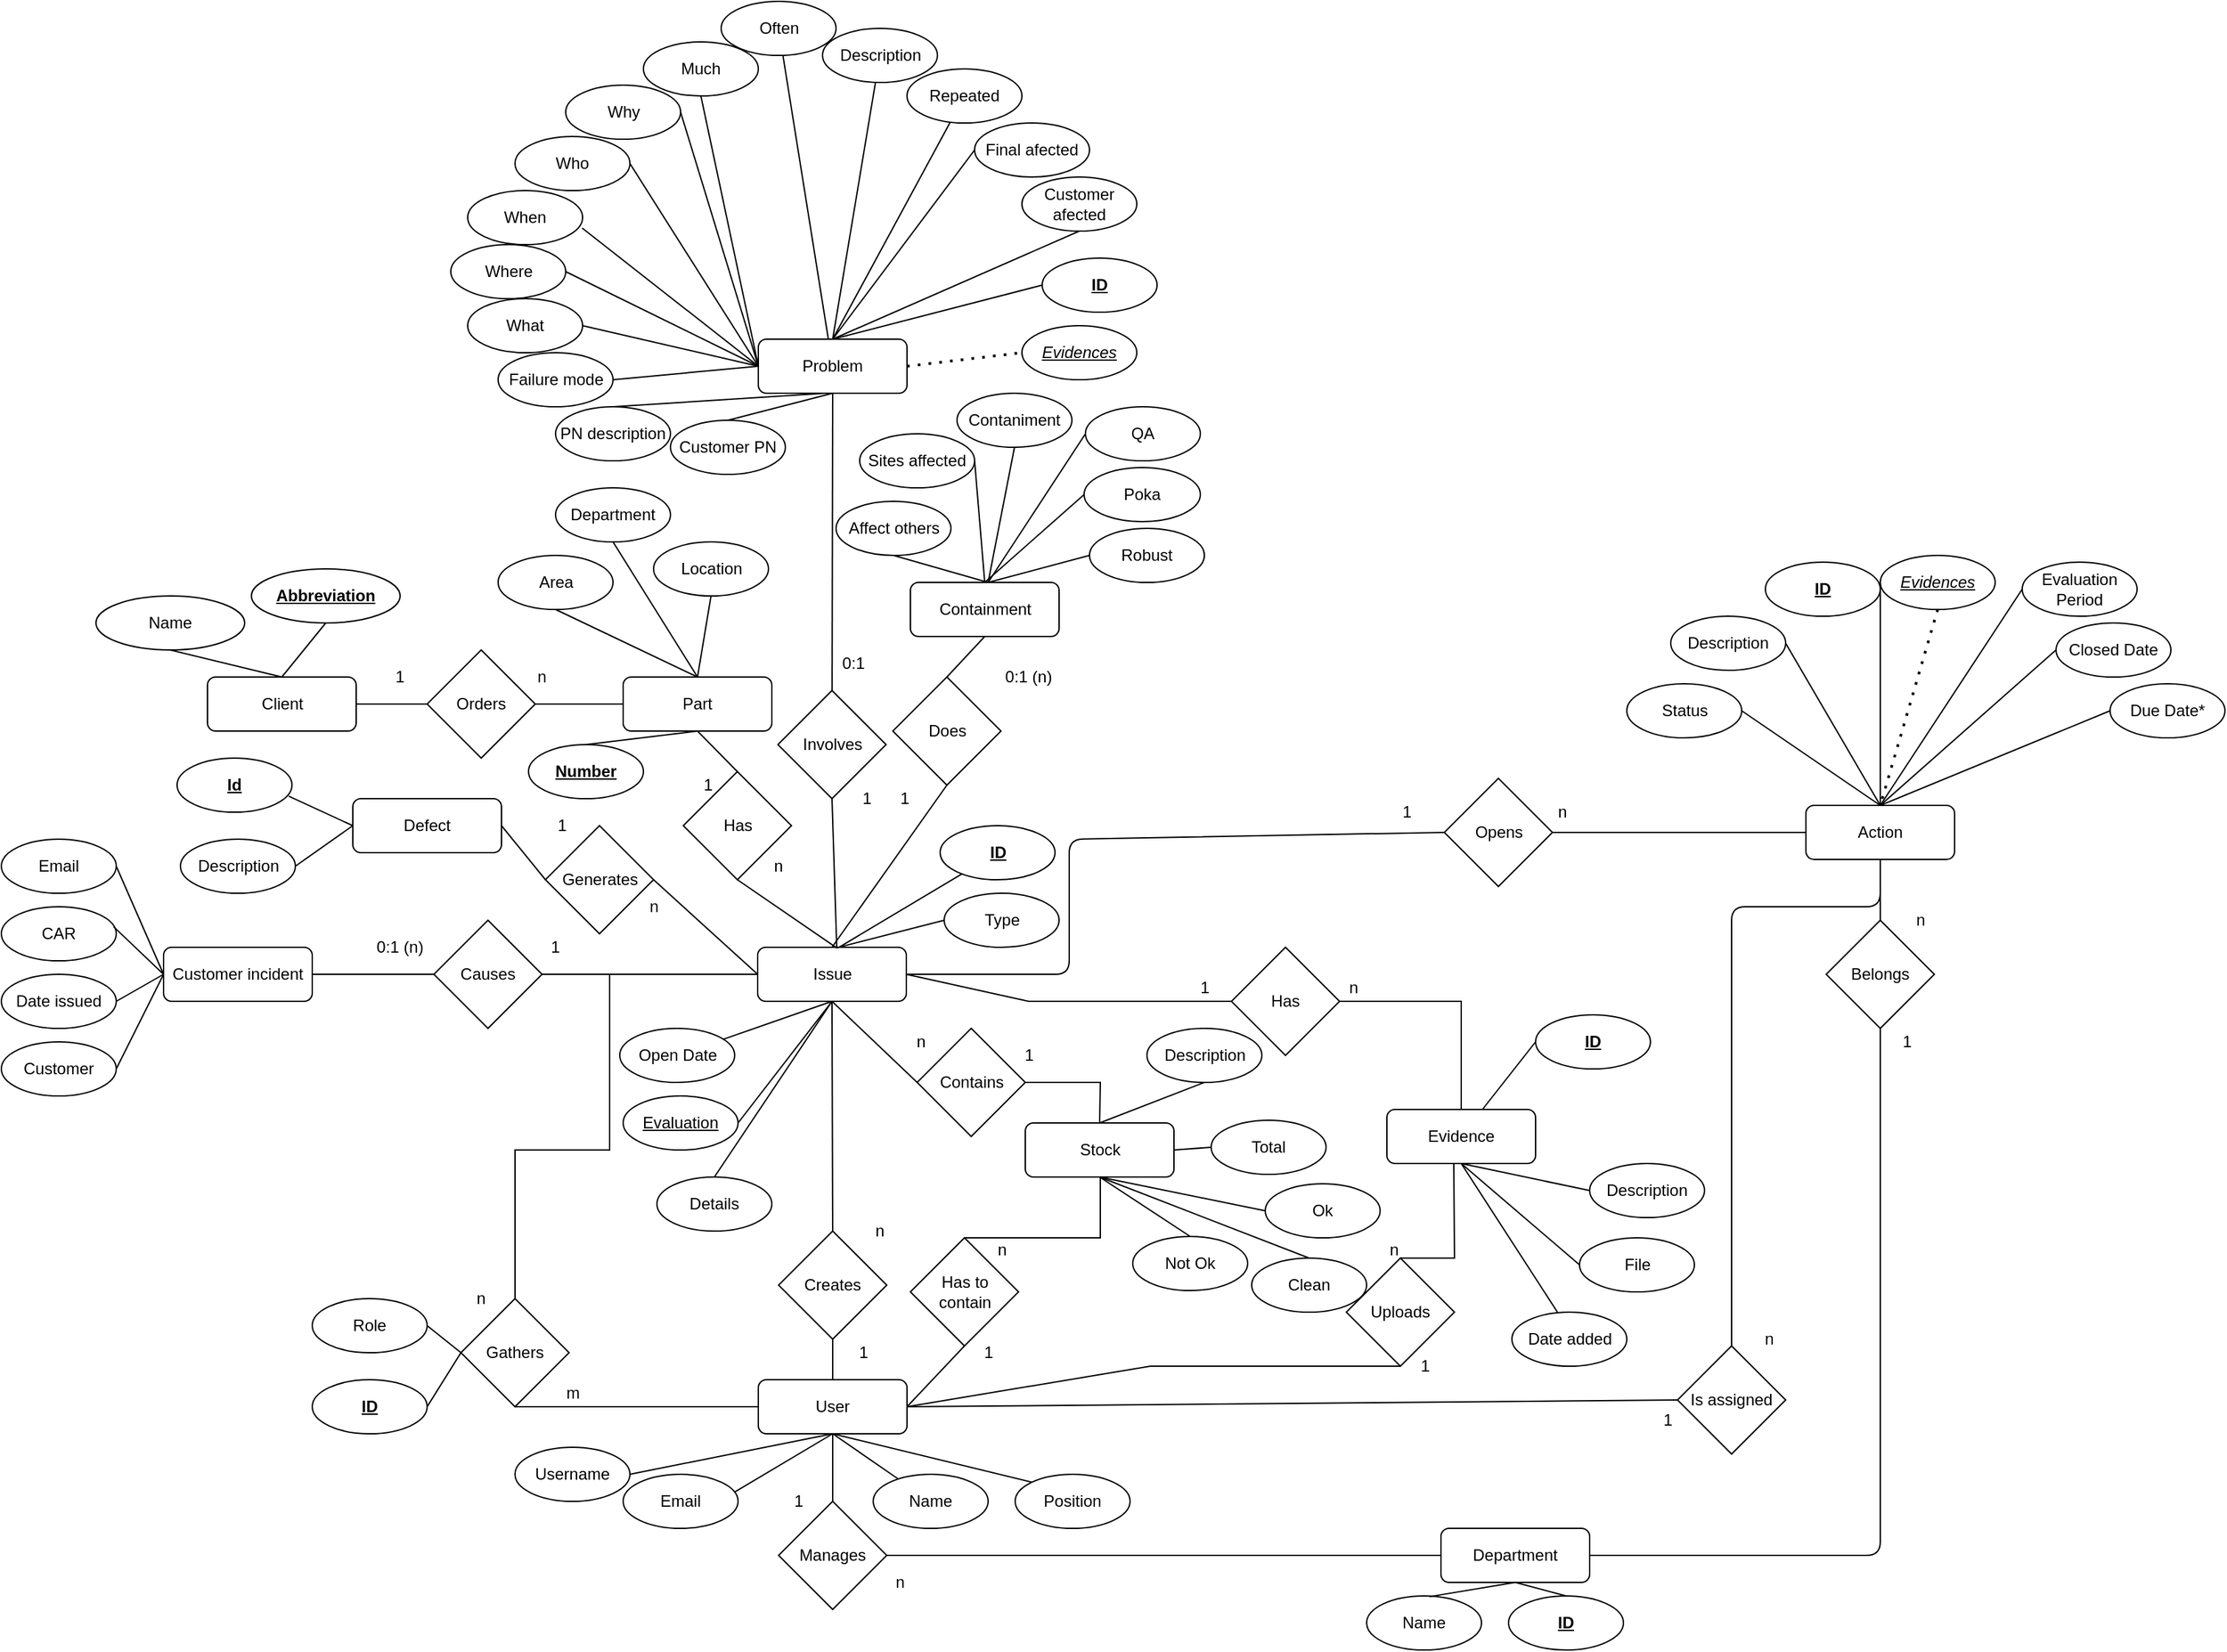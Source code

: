 <mxfile version="15.8.6" type="device"><diagram id="R2lEEEUBdFMjLlhIrx00" name="Page-1"><mxGraphModel dx="2130" dy="2065" grid="1" gridSize="10" guides="1" tooltips="1" connect="1" arrows="1" fold="1" page="1" pageScale="1" pageWidth="850" pageHeight="1100" math="0" shadow="0" extFonts="Permanent Marker^https://fonts.googleapis.com/css?family=Permanent+Marker"><root><mxCell id="0"/><mxCell id="1" parent="0"/><mxCell id="IGa8HGtgSAVm2rSOkDrB-1" value="Part" style="rounded=1;whiteSpace=wrap;html=1;" parent="1" vertex="1"><mxGeometry x="580" y="220" width="110" height="40" as="geometry"/></mxCell><mxCell id="IGa8HGtgSAVm2rSOkDrB-2" value="Client" style="rounded=1;whiteSpace=wrap;html=1;" parent="1" vertex="1"><mxGeometry x="272.5" y="220" width="110" height="40" as="geometry"/></mxCell><mxCell id="IGa8HGtgSAVm2rSOkDrB-3" value="Orders" style="rhombus;whiteSpace=wrap;html=1;" parent="1" vertex="1"><mxGeometry x="435" y="200" width="80" height="80" as="geometry"/></mxCell><mxCell id="IGa8HGtgSAVm2rSOkDrB-4" value="&lt;b&gt;&lt;u&gt;Abbreviation&lt;/u&gt;&lt;/b&gt;" style="ellipse;whiteSpace=wrap;html=1;" parent="1" vertex="1"><mxGeometry x="305" y="140" width="110" height="40" as="geometry"/></mxCell><mxCell id="IGa8HGtgSAVm2rSOkDrB-8" value="Name" style="ellipse;whiteSpace=wrap;html=1;" parent="1" vertex="1"><mxGeometry x="190" y="160" width="110" height="40" as="geometry"/></mxCell><mxCell id="IGa8HGtgSAVm2rSOkDrB-10" value="" style="endArrow=none;html=1;entryX=0.5;entryY=1;entryDx=0;entryDy=0;exitX=0.5;exitY=0;exitDx=0;exitDy=0;" parent="1" source="IGa8HGtgSAVm2rSOkDrB-2" target="IGa8HGtgSAVm2rSOkDrB-8" edge="1"><mxGeometry width="50" height="50" relative="1" as="geometry"><mxPoint x="330" y="380" as="sourcePoint"/><mxPoint x="380" y="330" as="targetPoint"/></mxGeometry></mxCell><mxCell id="IGa8HGtgSAVm2rSOkDrB-11" value="" style="endArrow=none;html=1;exitX=0.5;exitY=0;exitDx=0;exitDy=0;entryX=0.5;entryY=1;entryDx=0;entryDy=0;" parent="1" source="IGa8HGtgSAVm2rSOkDrB-2" target="IGa8HGtgSAVm2rSOkDrB-4" edge="1"><mxGeometry width="50" height="50" relative="1" as="geometry"><mxPoint x="470" y="240" as="sourcePoint"/><mxPoint x="520" y="190" as="targetPoint"/></mxGeometry></mxCell><mxCell id="IGa8HGtgSAVm2rSOkDrB-12" value="" style="endArrow=none;html=1;exitX=1;exitY=0.5;exitDx=0;exitDy=0;entryX=0;entryY=0.5;entryDx=0;entryDy=0;" parent="1" source="IGa8HGtgSAVm2rSOkDrB-2" target="IGa8HGtgSAVm2rSOkDrB-3" edge="1"><mxGeometry width="50" height="50" relative="1" as="geometry"><mxPoint x="490" y="340" as="sourcePoint"/><mxPoint x="540" y="290" as="targetPoint"/></mxGeometry></mxCell><mxCell id="IGa8HGtgSAVm2rSOkDrB-13" value="" style="endArrow=none;html=1;entryX=0;entryY=0.5;entryDx=0;entryDy=0;exitX=1;exitY=0.5;exitDx=0;exitDy=0;" parent="1" source="IGa8HGtgSAVm2rSOkDrB-3" target="IGa8HGtgSAVm2rSOkDrB-1" edge="1"><mxGeometry width="50" height="50" relative="1" as="geometry"><mxPoint x="640" y="300" as="sourcePoint"/><mxPoint x="690" y="250" as="targetPoint"/></mxGeometry></mxCell><mxCell id="IGa8HGtgSAVm2rSOkDrB-14" value="n" style="text;html=1;strokeColor=none;fillColor=none;align=center;verticalAlign=middle;whiteSpace=wrap;rounded=0;" parent="1" vertex="1"><mxGeometry x="500" y="210" width="40" height="20" as="geometry"/></mxCell><mxCell id="IGa8HGtgSAVm2rSOkDrB-15" value="1" style="text;html=1;strokeColor=none;fillColor=none;align=center;verticalAlign=middle;whiteSpace=wrap;rounded=0;" parent="1" vertex="1"><mxGeometry x="395" y="210" width="40" height="20" as="geometry"/></mxCell><mxCell id="IGa8HGtgSAVm2rSOkDrB-17" value="&lt;b&gt;&lt;u&gt;Number&lt;/u&gt;&lt;/b&gt;" style="ellipse;whiteSpace=wrap;html=1;" parent="1" vertex="1"><mxGeometry x="510" y="270" width="85" height="40" as="geometry"/></mxCell><mxCell id="IGa8HGtgSAVm2rSOkDrB-18" value="Area" style="ellipse;whiteSpace=wrap;html=1;" parent="1" vertex="1"><mxGeometry x="487.5" y="130" width="85" height="40" as="geometry"/></mxCell><mxCell id="IGa8HGtgSAVm2rSOkDrB-19" value="Department" style="ellipse;whiteSpace=wrap;html=1;" parent="1" vertex="1"><mxGeometry x="530" y="80" width="85" height="40" as="geometry"/></mxCell><mxCell id="IGa8HGtgSAVm2rSOkDrB-20" value="Location" style="ellipse;whiteSpace=wrap;html=1;" parent="1" vertex="1"><mxGeometry x="602.5" y="120" width="85" height="40" as="geometry"/></mxCell><mxCell id="IGa8HGtgSAVm2rSOkDrB-22" value="" style="endArrow=none;html=1;entryX=0.5;entryY=0;entryDx=0;entryDy=0;exitX=0.5;exitY=1;exitDx=0;exitDy=0;" parent="1" source="IGa8HGtgSAVm2rSOkDrB-1" target="IGa8HGtgSAVm2rSOkDrB-17" edge="1"><mxGeometry width="50" height="50" relative="1" as="geometry"><mxPoint x="820" y="350" as="sourcePoint"/><mxPoint x="870" y="300" as="targetPoint"/></mxGeometry></mxCell><mxCell id="IGa8HGtgSAVm2rSOkDrB-23" value="" style="endArrow=none;html=1;entryX=0.5;entryY=1;entryDx=0;entryDy=0;" parent="1" target="IGa8HGtgSAVm2rSOkDrB-18" edge="1"><mxGeometry width="50" height="50" relative="1" as="geometry"><mxPoint x="635" y="220" as="sourcePoint"/><mxPoint x="840" y="250" as="targetPoint"/></mxGeometry></mxCell><mxCell id="IGa8HGtgSAVm2rSOkDrB-24" value="" style="endArrow=none;html=1;entryX=0.5;entryY=1;entryDx=0;entryDy=0;" parent="1" target="IGa8HGtgSAVm2rSOkDrB-19" edge="1"><mxGeometry width="50" height="50" relative="1" as="geometry"><mxPoint x="635" y="220" as="sourcePoint"/><mxPoint x="880" y="230" as="targetPoint"/></mxGeometry></mxCell><mxCell id="IGa8HGtgSAVm2rSOkDrB-25" value="" style="endArrow=none;html=1;entryX=0.5;entryY=1;entryDx=0;entryDy=0;exitX=0.5;exitY=0;exitDx=0;exitDy=0;" parent="1" source="IGa8HGtgSAVm2rSOkDrB-1" target="IGa8HGtgSAVm2rSOkDrB-20" edge="1"><mxGeometry width="50" height="50" relative="1" as="geometry"><mxPoint x="830" y="270" as="sourcePoint"/><mxPoint x="880" y="220" as="targetPoint"/></mxGeometry></mxCell><mxCell id="IGa8HGtgSAVm2rSOkDrB-26" value="Has" style="rhombus;whiteSpace=wrap;html=1;" parent="1" vertex="1"><mxGeometry x="624.5" y="290" width="80" height="80" as="geometry"/></mxCell><mxCell id="IGa8HGtgSAVm2rSOkDrB-28" value="Issue" style="rounded=1;whiteSpace=wrap;html=1;" parent="1" vertex="1"><mxGeometry x="679.5" y="420" width="110" height="40" as="geometry"/></mxCell><mxCell id="IGa8HGtgSAVm2rSOkDrB-30" value="" style="endArrow=none;html=1;entryX=0.5;entryY=1;entryDx=0;entryDy=0;exitX=0.535;exitY=0.018;exitDx=0;exitDy=0;exitPerimeter=0;" parent="1" source="IGa8HGtgSAVm2rSOkDrB-28" target="IGa8HGtgSAVm2rSOkDrB-26" edge="1"><mxGeometry width="50" height="50" relative="1" as="geometry"><mxPoint x="800" y="430" as="sourcePoint"/><mxPoint x="850" y="380" as="targetPoint"/></mxGeometry></mxCell><mxCell id="IGa8HGtgSAVm2rSOkDrB-31" value="" style="endArrow=none;html=1;exitX=0.5;exitY=0;exitDx=0;exitDy=0;entryX=0.5;entryY=1;entryDx=0;entryDy=0;" parent="1" source="IGa8HGtgSAVm2rSOkDrB-26" target="IGa8HGtgSAVm2rSOkDrB-1" edge="1"><mxGeometry width="50" height="50" relative="1" as="geometry"><mxPoint x="790" y="330" as="sourcePoint"/><mxPoint x="728" y="262" as="targetPoint"/></mxGeometry></mxCell><mxCell id="IGa8HGtgSAVm2rSOkDrB-32" value="n" style="text;html=1;strokeColor=none;fillColor=none;align=center;verticalAlign=middle;whiteSpace=wrap;rounded=0;" parent="1" vertex="1"><mxGeometry x="675" y="350" width="40" height="20" as="geometry"/></mxCell><mxCell id="IGa8HGtgSAVm2rSOkDrB-33" value="1" style="text;html=1;strokeColor=none;fillColor=none;align=center;verticalAlign=middle;whiteSpace=wrap;rounded=0;" parent="1" vertex="1"><mxGeometry x="622.5" y="290" width="40" height="20" as="geometry"/></mxCell><mxCell id="IGa8HGtgSAVm2rSOkDrB-34" value="Defect" style="rounded=1;whiteSpace=wrap;html=1;" parent="1" vertex="1"><mxGeometry x="380" y="310" width="110" height="40" as="geometry"/></mxCell><mxCell id="IGa8HGtgSAVm2rSOkDrB-35" value="&lt;b&gt;&lt;u&gt;Id&lt;/u&gt;&lt;/b&gt;" style="ellipse;whiteSpace=wrap;html=1;" parent="1" vertex="1"><mxGeometry x="250" y="280" width="85" height="40" as="geometry"/></mxCell><mxCell id="IGa8HGtgSAVm2rSOkDrB-36" value="Description" style="ellipse;whiteSpace=wrap;html=1;" parent="1" vertex="1"><mxGeometry x="252.5" y="340" width="85" height="40" as="geometry"/></mxCell><mxCell id="IGa8HGtgSAVm2rSOkDrB-37" value="Generates" style="rhombus;whiteSpace=wrap;html=1;" parent="1" vertex="1"><mxGeometry x="522.5" y="330" width="80" height="80" as="geometry"/></mxCell><mxCell id="IGa8HGtgSAVm2rSOkDrB-39" value="" style="endArrow=none;html=1;entryX=0;entryY=0.5;entryDx=0;entryDy=0;exitX=1;exitY=0.5;exitDx=0;exitDy=0;" parent="1" source="IGa8HGtgSAVm2rSOkDrB-37" target="IGa8HGtgSAVm2rSOkDrB-28" edge="1"><mxGeometry width="50" height="50" relative="1" as="geometry"><mxPoint x="620" y="510" as="sourcePoint"/><mxPoint x="670" y="460" as="targetPoint"/></mxGeometry></mxCell><mxCell id="IGa8HGtgSAVm2rSOkDrB-40" value="" style="endArrow=none;html=1;exitX=1;exitY=0.5;exitDx=0;exitDy=0;entryX=0;entryY=0.5;entryDx=0;entryDy=0;" parent="1" source="IGa8HGtgSAVm2rSOkDrB-34" target="IGa8HGtgSAVm2rSOkDrB-37" edge="1"><mxGeometry width="50" height="50" relative="1" as="geometry"><mxPoint x="470" y="520" as="sourcePoint"/><mxPoint x="520" y="470" as="targetPoint"/></mxGeometry></mxCell><mxCell id="IGa8HGtgSAVm2rSOkDrB-41" value="" style="endArrow=none;html=1;entryX=0.972;entryY=0.705;entryDx=0;entryDy=0;exitX=0;exitY=0.5;exitDx=0;exitDy=0;entryPerimeter=0;" parent="1" source="IGa8HGtgSAVm2rSOkDrB-34" target="IGa8HGtgSAVm2rSOkDrB-35" edge="1"><mxGeometry width="50" height="50" relative="1" as="geometry"><mxPoint x="280" y="460" as="sourcePoint"/><mxPoint x="330" y="410" as="targetPoint"/></mxGeometry></mxCell><mxCell id="IGa8HGtgSAVm2rSOkDrB-42" value="" style="endArrow=none;html=1;entryX=1;entryY=0.5;entryDx=0;entryDy=0;exitX=0;exitY=0.5;exitDx=0;exitDy=0;" parent="1" source="IGa8HGtgSAVm2rSOkDrB-34" target="IGa8HGtgSAVm2rSOkDrB-36" edge="1"><mxGeometry width="50" height="50" relative="1" as="geometry"><mxPoint x="400" y="330" as="sourcePoint"/><mxPoint x="560" y="380" as="targetPoint"/></mxGeometry></mxCell><mxCell id="IGa8HGtgSAVm2rSOkDrB-43" value="User" style="rounded=1;whiteSpace=wrap;html=1;" parent="1" vertex="1"><mxGeometry x="680" y="740" width="110" height="40" as="geometry"/></mxCell><mxCell id="IGa8HGtgSAVm2rSOkDrB-44" value="Creates" style="rhombus;whiteSpace=wrap;html=1;" parent="1" vertex="1"><mxGeometry x="695" y="630" width="80" height="80" as="geometry"/></mxCell><mxCell id="IGa8HGtgSAVm2rSOkDrB-45" value="" style="endArrow=none;html=1;entryX=0.5;entryY=1;entryDx=0;entryDy=0;exitX=0.5;exitY=0;exitDx=0;exitDy=0;" parent="1" source="IGa8HGtgSAVm2rSOkDrB-43" target="IGa8HGtgSAVm2rSOkDrB-44" edge="1"><mxGeometry width="50" height="50" relative="1" as="geometry"><mxPoint x="690" y="720" as="sourcePoint"/><mxPoint x="740" y="670" as="targetPoint"/></mxGeometry></mxCell><mxCell id="IGa8HGtgSAVm2rSOkDrB-46" value="" style="endArrow=none;html=1;entryX=0.5;entryY=1;entryDx=0;entryDy=0;exitX=0.5;exitY=0;exitDx=0;exitDy=0;" parent="1" source="IGa8HGtgSAVm2rSOkDrB-44" target="IGa8HGtgSAVm2rSOkDrB-28" edge="1"><mxGeometry width="50" height="50" relative="1" as="geometry"><mxPoint x="850" y="540" as="sourcePoint"/><mxPoint x="900" y="490" as="targetPoint"/></mxGeometry></mxCell><mxCell id="IGa8HGtgSAVm2rSOkDrB-47" value="1" style="text;html=1;strokeColor=none;fillColor=none;align=center;verticalAlign=middle;whiteSpace=wrap;rounded=0;" parent="1" vertex="1"><mxGeometry x="515" y="320" width="40" height="20" as="geometry"/></mxCell><mxCell id="IGa8HGtgSAVm2rSOkDrB-48" value="n" style="text;html=1;strokeColor=none;fillColor=none;align=center;verticalAlign=middle;whiteSpace=wrap;rounded=0;" parent="1" vertex="1"><mxGeometry x="582.5" y="380" width="40" height="20" as="geometry"/></mxCell><mxCell id="IGa8HGtgSAVm2rSOkDrB-49" value="n" style="text;html=1;strokeColor=none;fillColor=none;align=center;verticalAlign=middle;whiteSpace=wrap;rounded=0;" parent="1" vertex="1"><mxGeometry x="749.5" y="620" width="40" height="20" as="geometry"/></mxCell><mxCell id="IGa8HGtgSAVm2rSOkDrB-50" value="1" style="text;html=1;strokeColor=none;fillColor=none;align=center;verticalAlign=middle;whiteSpace=wrap;rounded=0;" parent="1" vertex="1"><mxGeometry x="737.5" y="710" width="40" height="20" as="geometry"/></mxCell><mxCell id="IGa8HGtgSAVm2rSOkDrB-51" value="Username" style="ellipse;whiteSpace=wrap;html=1;" parent="1" vertex="1"><mxGeometry x="500" y="790" width="85" height="40" as="geometry"/></mxCell><mxCell id="IGa8HGtgSAVm2rSOkDrB-52" value="Name" style="ellipse;whiteSpace=wrap;html=1;" parent="1" vertex="1"><mxGeometry x="765" y="810" width="85" height="40" as="geometry"/></mxCell><mxCell id="IGa8HGtgSAVm2rSOkDrB-53" value="Email" style="ellipse;whiteSpace=wrap;html=1;" parent="1" vertex="1"><mxGeometry x="580" y="810" width="85" height="40" as="geometry"/></mxCell><mxCell id="IGa8HGtgSAVm2rSOkDrB-54" value="Position" style="ellipse;whiteSpace=wrap;html=1;" parent="1" vertex="1"><mxGeometry x="870" y="810" width="85" height="40" as="geometry"/></mxCell><mxCell id="IGa8HGtgSAVm2rSOkDrB-55" value="" style="endArrow=none;html=1;exitX=0;exitY=0;exitDx=0;exitDy=0;entryX=0.5;entryY=1;entryDx=0;entryDy=0;" parent="1" source="IGa8HGtgSAVm2rSOkDrB-54" target="IGa8HGtgSAVm2rSOkDrB-43" edge="1"><mxGeometry width="50" height="50" relative="1" as="geometry"><mxPoint x="860" y="670" as="sourcePoint"/><mxPoint x="735" y="640" as="targetPoint"/></mxGeometry></mxCell><mxCell id="IGa8HGtgSAVm2rSOkDrB-56" value="" style="endArrow=none;html=1;exitX=1;exitY=0.5;exitDx=0;exitDy=0;entryX=0.5;entryY=1;entryDx=0;entryDy=0;" parent="1" source="IGa8HGtgSAVm2rSOkDrB-51" target="IGa8HGtgSAVm2rSOkDrB-43" edge="1"><mxGeometry width="50" height="50" relative="1" as="geometry"><mxPoint x="620" y="580" as="sourcePoint"/><mxPoint x="735" y="640" as="targetPoint"/></mxGeometry></mxCell><mxCell id="IGa8HGtgSAVm2rSOkDrB-57" value="" style="endArrow=none;html=1;entryX=0.5;entryY=1;entryDx=0;entryDy=0;" parent="1" source="IGa8HGtgSAVm2rSOkDrB-52" target="IGa8HGtgSAVm2rSOkDrB-43" edge="1"><mxGeometry width="50" height="50" relative="1" as="geometry"><mxPoint x="700" y="790" as="sourcePoint"/><mxPoint x="730" y="650" as="targetPoint"/></mxGeometry></mxCell><mxCell id="IGa8HGtgSAVm2rSOkDrB-58" value="" style="endArrow=none;html=1;exitX=0.967;exitY=0.333;exitDx=0;exitDy=0;entryX=0.5;entryY=1;entryDx=0;entryDy=0;exitPerimeter=0;" parent="1" source="IGa8HGtgSAVm2rSOkDrB-53" target="IGa8HGtgSAVm2rSOkDrB-43" edge="1"><mxGeometry width="50" height="50" relative="1" as="geometry"><mxPoint x="740" y="800" as="sourcePoint"/><mxPoint x="730" y="640" as="targetPoint"/></mxGeometry></mxCell><mxCell id="IGa8HGtgSAVm2rSOkDrB-62" value="Opens" style="rhombus;whiteSpace=wrap;html=1;" parent="1" vertex="1"><mxGeometry x="1187.5" y="295" width="80" height="80" as="geometry"/></mxCell><mxCell id="IGa8HGtgSAVm2rSOkDrB-64" value="Action" style="rounded=1;whiteSpace=wrap;html=1;" parent="1" vertex="1"><mxGeometry x="1455" y="315" width="110" height="40" as="geometry"/></mxCell><mxCell id="IGa8HGtgSAVm2rSOkDrB-65" value="" style="endArrow=none;html=1;entryX=0;entryY=0.5;entryDx=0;entryDy=0;exitX=1;exitY=0.5;exitDx=0;exitDy=0;" parent="1" source="IGa8HGtgSAVm2rSOkDrB-28" target="IGa8HGtgSAVm2rSOkDrB-62" edge="1"><mxGeometry width="50" height="50" relative="1" as="geometry"><mxPoint x="840" y="530" as="sourcePoint"/><mxPoint x="890" y="480" as="targetPoint"/><Array as="points"><mxPoint x="860" y="440"/><mxPoint x="910" y="440"/><mxPoint x="910" y="340"/></Array></mxGeometry></mxCell><mxCell id="IGa8HGtgSAVm2rSOkDrB-66" value="" style="endArrow=none;html=1;entryX=0;entryY=0.5;entryDx=0;entryDy=0;exitX=1;exitY=0.5;exitDx=0;exitDy=0;" parent="1" source="IGa8HGtgSAVm2rSOkDrB-62" target="IGa8HGtgSAVm2rSOkDrB-64" edge="1"><mxGeometry width="50" height="50" relative="1" as="geometry"><mxPoint x="1062.5" y="475" as="sourcePoint"/><mxPoint x="1112.5" y="425" as="targetPoint"/></mxGeometry></mxCell><mxCell id="IGa8HGtgSAVm2rSOkDrB-67" value="n" style="text;html=1;strokeColor=none;fillColor=none;align=center;verticalAlign=middle;whiteSpace=wrap;rounded=0;" parent="1" vertex="1"><mxGeometry x="1255" y="310" width="40" height="20" as="geometry"/></mxCell><mxCell id="IGa8HGtgSAVm2rSOkDrB-68" value="1" style="text;html=1;strokeColor=none;fillColor=none;align=center;verticalAlign=middle;whiteSpace=wrap;rounded=0;" parent="1" vertex="1"><mxGeometry x="1140" y="310" width="40" height="20" as="geometry"/></mxCell><mxCell id="IGa8HGtgSAVm2rSOkDrB-69" value="Is assigned" style="rhombus;whiteSpace=wrap;html=1;" parent="1" vertex="1"><mxGeometry x="1360" y="715" width="80" height="80" as="geometry"/></mxCell><mxCell id="IGa8HGtgSAVm2rSOkDrB-70" value="" style="endArrow=none;html=1;entryX=0.5;entryY=1;entryDx=0;entryDy=0;exitX=0.5;exitY=0;exitDx=0;exitDy=0;" parent="1" source="IGa8HGtgSAVm2rSOkDrB-69" target="IGa8HGtgSAVm2rSOkDrB-64" edge="1"><mxGeometry width="50" height="50" relative="1" as="geometry"><mxPoint x="1040" y="580" as="sourcePoint"/><mxPoint x="1090" y="530" as="targetPoint"/><Array as="points"><mxPoint x="1400" y="390"/><mxPoint x="1510" y="390"/></Array></mxGeometry></mxCell><mxCell id="IGa8HGtgSAVm2rSOkDrB-71" value="" style="endArrow=none;html=1;exitX=1;exitY=0.5;exitDx=0;exitDy=0;entryX=0;entryY=0.5;entryDx=0;entryDy=0;" parent="1" source="IGa8HGtgSAVm2rSOkDrB-43" target="IGa8HGtgSAVm2rSOkDrB-69" edge="1"><mxGeometry width="50" height="50" relative="1" as="geometry"><mxPoint x="890" y="650" as="sourcePoint"/><mxPoint x="940" y="600" as="targetPoint"/></mxGeometry></mxCell><mxCell id="IGa8HGtgSAVm2rSOkDrB-73" value="Belongs" style="rhombus;whiteSpace=wrap;html=1;" parent="1" vertex="1"><mxGeometry x="1470" y="400" width="80" height="80" as="geometry"/></mxCell><mxCell id="IGa8HGtgSAVm2rSOkDrB-74" value="n" style="text;html=1;strokeColor=none;fillColor=none;align=center;verticalAlign=middle;whiteSpace=wrap;rounded=0;" parent="1" vertex="1"><mxGeometry x="1407.5" y="700" width="40" height="20" as="geometry"/></mxCell><mxCell id="IGa8HGtgSAVm2rSOkDrB-75" value="1" style="text;html=1;strokeColor=none;fillColor=none;align=center;verticalAlign=middle;whiteSpace=wrap;rounded=0;" parent="1" vertex="1"><mxGeometry x="1332.5" y="760" width="40" height="20" as="geometry"/></mxCell><mxCell id="IGa8HGtgSAVm2rSOkDrB-77" value="Department" style="rounded=1;whiteSpace=wrap;html=1;" parent="1" vertex="1"><mxGeometry x="1185" y="850" width="110" height="40" as="geometry"/></mxCell><mxCell id="IGa8HGtgSAVm2rSOkDrB-78" value="" style="endArrow=none;html=1;entryX=0.5;entryY=0;entryDx=0;entryDy=0;" parent="1" source="IGa8HGtgSAVm2rSOkDrB-64" target="IGa8HGtgSAVm2rSOkDrB-73" edge="1"><mxGeometry width="50" height="50" relative="1" as="geometry"><mxPoint x="1252.5" y="495" as="sourcePoint"/><mxPoint x="1512.5" y="385" as="targetPoint"/></mxGeometry></mxCell><mxCell id="IGa8HGtgSAVm2rSOkDrB-79" value="Manages" style="rhombus;whiteSpace=wrap;html=1;" parent="1" vertex="1"><mxGeometry x="695" y="830" width="80" height="80" as="geometry"/></mxCell><mxCell id="IGa8HGtgSAVm2rSOkDrB-81" value="" style="endArrow=none;html=1;entryX=0.5;entryY=1;entryDx=0;entryDy=0;exitX=0.5;exitY=0;exitDx=0;exitDy=0;" parent="1" source="IGa8HGtgSAVm2rSOkDrB-79" target="IGa8HGtgSAVm2rSOkDrB-43" edge="1"><mxGeometry width="50" height="50" relative="1" as="geometry"><mxPoint x="770" y="740" as="sourcePoint"/><mxPoint x="820" y="690" as="targetPoint"/></mxGeometry></mxCell><mxCell id="IGa8HGtgSAVm2rSOkDrB-82" value="" style="endArrow=none;html=1;entryX=0.5;entryY=1;entryDx=0;entryDy=0;" parent="1" source="IGa8HGtgSAVm2rSOkDrB-77" target="IGa8HGtgSAVm2rSOkDrB-73" edge="1"><mxGeometry width="50" height="50" relative="1" as="geometry"><mxPoint x="1200" y="620" as="sourcePoint"/><mxPoint x="1250" y="570" as="targetPoint"/><Array as="points"><mxPoint x="1510" y="870"/></Array></mxGeometry></mxCell><mxCell id="IGa8HGtgSAVm2rSOkDrB-83" value="" style="endArrow=none;html=1;exitX=1;exitY=0.5;exitDx=0;exitDy=0;entryX=0;entryY=0.5;entryDx=0;entryDy=0;" parent="1" source="IGa8HGtgSAVm2rSOkDrB-79" target="IGa8HGtgSAVm2rSOkDrB-77" edge="1"><mxGeometry width="50" height="50" relative="1" as="geometry"><mxPoint x="870" y="760" as="sourcePoint"/><mxPoint x="920" y="710" as="targetPoint"/></mxGeometry></mxCell><mxCell id="IGa8HGtgSAVm2rSOkDrB-84" value="n" style="text;html=1;strokeColor=none;fillColor=none;align=center;verticalAlign=middle;whiteSpace=wrap;rounded=0;" parent="1" vertex="1"><mxGeometry x="765" y="880" width="40" height="20" as="geometry"/></mxCell><mxCell id="IGa8HGtgSAVm2rSOkDrB-85" value="1" style="text;html=1;strokeColor=none;fillColor=none;align=center;verticalAlign=middle;whiteSpace=wrap;rounded=0;" parent="1" vertex="1"><mxGeometry x="690" y="820" width="40" height="20" as="geometry"/></mxCell><mxCell id="IGa8HGtgSAVm2rSOkDrB-87" value="1" style="text;html=1;strokeColor=none;fillColor=none;align=center;verticalAlign=middle;whiteSpace=wrap;rounded=0;" parent="1" vertex="1"><mxGeometry x="1510" y="480" width="40" height="20" as="geometry"/></mxCell><mxCell id="IGa8HGtgSAVm2rSOkDrB-88" value="n" style="text;html=1;strokeColor=none;fillColor=none;align=center;verticalAlign=middle;whiteSpace=wrap;rounded=0;" parent="1" vertex="1"><mxGeometry x="1520" y="390" width="40" height="20" as="geometry"/></mxCell><mxCell id="IGa8HGtgSAVm2rSOkDrB-89" value="Evaluation Period" style="ellipse;whiteSpace=wrap;html=1;" parent="1" vertex="1"><mxGeometry x="1615" y="135" width="85" height="40" as="geometry"/></mxCell><mxCell id="IGa8HGtgSAVm2rSOkDrB-90" value="Due Date*" style="ellipse;whiteSpace=wrap;html=1;" parent="1" vertex="1"><mxGeometry x="1680" y="225" width="85" height="40" as="geometry"/></mxCell><mxCell id="IGa8HGtgSAVm2rSOkDrB-91" value="Status" style="ellipse;whiteSpace=wrap;html=1;" parent="1" vertex="1"><mxGeometry x="1322.5" y="225" width="85" height="40" as="geometry"/></mxCell><mxCell id="IGa8HGtgSAVm2rSOkDrB-92" value="Description" style="ellipse;whiteSpace=wrap;html=1;" parent="1" vertex="1"><mxGeometry x="1355" y="175" width="85" height="40" as="geometry"/></mxCell><mxCell id="IGa8HGtgSAVm2rSOkDrB-93" value="Closed Date" style="ellipse;whiteSpace=wrap;html=1;" parent="1" vertex="1"><mxGeometry x="1640" y="180" width="85" height="40" as="geometry"/></mxCell><mxCell id="IGa8HGtgSAVm2rSOkDrB-94" value="" style="endArrow=none;html=1;entryX=0;entryY=0.5;entryDx=0;entryDy=0;exitX=0.5;exitY=0;exitDx=0;exitDy=0;" parent="1" source="IGa8HGtgSAVm2rSOkDrB-64" target="IGa8HGtgSAVm2rSOkDrB-89" edge="1"><mxGeometry width="50" height="50" relative="1" as="geometry"><mxPoint x="1162.5" y="355" as="sourcePoint"/><mxPoint x="1212.5" y="305" as="targetPoint"/></mxGeometry></mxCell><mxCell id="IGa8HGtgSAVm2rSOkDrB-95" value="" style="endArrow=none;html=1;entryX=0;entryY=0.5;entryDx=0;entryDy=0;exitX=0.5;exitY=0;exitDx=0;exitDy=0;" parent="1" source="IGa8HGtgSAVm2rSOkDrB-64" target="IGa8HGtgSAVm2rSOkDrB-90" edge="1"><mxGeometry width="50" height="50" relative="1" as="geometry"><mxPoint x="1142.5" y="315" as="sourcePoint"/><mxPoint x="1192.5" y="265" as="targetPoint"/></mxGeometry></mxCell><mxCell id="IGa8HGtgSAVm2rSOkDrB-96" value="" style="endArrow=none;html=1;entryX=1;entryY=0.5;entryDx=0;entryDy=0;exitX=0.5;exitY=0;exitDx=0;exitDy=0;" parent="1" source="IGa8HGtgSAVm2rSOkDrB-64" target="IGa8HGtgSAVm2rSOkDrB-91" edge="1"><mxGeometry width="50" height="50" relative="1" as="geometry"><mxPoint x="1152.5" y="365" as="sourcePoint"/><mxPoint x="1182.5" y="275" as="targetPoint"/></mxGeometry></mxCell><mxCell id="IGa8HGtgSAVm2rSOkDrB-97" value="" style="endArrow=none;html=1;entryX=1;entryY=0.5;entryDx=0;entryDy=0;exitX=0.5;exitY=0;exitDx=0;exitDy=0;" parent="1" source="IGa8HGtgSAVm2rSOkDrB-64" target="IGa8HGtgSAVm2rSOkDrB-92" edge="1"><mxGeometry width="50" height="50" relative="1" as="geometry"><mxPoint x="1142.5" y="325" as="sourcePoint"/><mxPoint x="1192.5" y="275" as="targetPoint"/></mxGeometry></mxCell><mxCell id="IGa8HGtgSAVm2rSOkDrB-98" value="" style="endArrow=none;html=1;entryX=0;entryY=0.5;entryDx=0;entryDy=0;exitX=0.5;exitY=0;exitDx=0;exitDy=0;" parent="1" source="IGa8HGtgSAVm2rSOkDrB-64" target="IGa8HGtgSAVm2rSOkDrB-93" edge="1"><mxGeometry width="50" height="50" relative="1" as="geometry"><mxPoint x="1162.5" y="295" as="sourcePoint"/><mxPoint x="1212.5" y="245" as="targetPoint"/></mxGeometry></mxCell><mxCell id="IGa8HGtgSAVm2rSOkDrB-99" value="&lt;b&gt;&lt;u&gt;ID&lt;/u&gt;&lt;/b&gt;" style="ellipse;whiteSpace=wrap;html=1;" parent="1" vertex="1"><mxGeometry x="814.5" y="330" width="85" height="40" as="geometry"/></mxCell><mxCell id="IGa8HGtgSAVm2rSOkDrB-100" value="" style="endArrow=none;html=1;exitX=0.541;exitY=0.01;exitDx=0;exitDy=0;exitPerimeter=0;" parent="1" source="IGa8HGtgSAVm2rSOkDrB-28" target="IGa8HGtgSAVm2rSOkDrB-99" edge="1"><mxGeometry width="50" height="50" relative="1" as="geometry"><mxPoint x="790" y="500" as="sourcePoint"/><mxPoint x="840" y="450" as="targetPoint"/></mxGeometry></mxCell><mxCell id="IGa8HGtgSAVm2rSOkDrB-101" value="Open Date" style="ellipse;whiteSpace=wrap;html=1;" parent="1" vertex="1"><mxGeometry x="577.5" y="480" width="85" height="40" as="geometry"/></mxCell><mxCell id="IGa8HGtgSAVm2rSOkDrB-102" value="" style="endArrow=none;html=1;exitX=0.5;exitY=1;exitDx=0;exitDy=0;" parent="1" source="IGa8HGtgSAVm2rSOkDrB-28" target="IGa8HGtgSAVm2rSOkDrB-101" edge="1"><mxGeometry width="50" height="50" relative="1" as="geometry"><mxPoint x="730" y="420" as="sourcePoint"/><mxPoint x="710" y="470" as="targetPoint"/></mxGeometry></mxCell><mxCell id="IGa8HGtgSAVm2rSOkDrB-103" value="&lt;u&gt;&lt;b&gt;ID&lt;/b&gt;&lt;/u&gt;" style="ellipse;whiteSpace=wrap;html=1;" parent="1" vertex="1"><mxGeometry x="1425" y="135" width="85" height="40" as="geometry"/></mxCell><mxCell id="IGa8HGtgSAVm2rSOkDrB-104" value="" style="endArrow=none;html=1;exitX=1;exitY=0.5;exitDx=0;exitDy=0;entryX=0.5;entryY=0;entryDx=0;entryDy=0;" parent="1" source="IGa8HGtgSAVm2rSOkDrB-103" target="IGa8HGtgSAVm2rSOkDrB-64" edge="1"><mxGeometry width="50" height="50" relative="1" as="geometry"><mxPoint x="1132.5" y="245" as="sourcePoint"/><mxPoint x="1182.5" y="195" as="targetPoint"/></mxGeometry></mxCell><mxCell id="IGa8HGtgSAVm2rSOkDrB-105" value="&lt;b&gt;&lt;u&gt;ID&lt;/u&gt;&lt;/b&gt;" style="ellipse;whiteSpace=wrap;html=1;" parent="1" vertex="1"><mxGeometry x="1235" y="900" width="85" height="40" as="geometry"/></mxCell><mxCell id="IGa8HGtgSAVm2rSOkDrB-106" value="" style="endArrow=none;html=1;entryX=0.5;entryY=0;entryDx=0;entryDy=0;exitX=0.5;exitY=1;exitDx=0;exitDy=0;" parent="1" source="IGa8HGtgSAVm2rSOkDrB-77" target="IGa8HGtgSAVm2rSOkDrB-105" edge="1"><mxGeometry width="50" height="50" relative="1" as="geometry"><mxPoint x="1232.5" y="850" as="sourcePoint"/><mxPoint x="1332.5" y="950" as="targetPoint"/></mxGeometry></mxCell><mxCell id="IGa8HGtgSAVm2rSOkDrB-108" value="Name" style="ellipse;whiteSpace=wrap;html=1;" parent="1" vertex="1"><mxGeometry x="1130" y="900" width="85" height="40" as="geometry"/></mxCell><mxCell id="IGa8HGtgSAVm2rSOkDrB-110" value="" style="endArrow=none;html=1;entryX=0.547;entryY=0.014;entryDx=0;entryDy=0;exitX=0.5;exitY=1;exitDx=0;exitDy=0;entryPerimeter=0;" parent="1" source="IGa8HGtgSAVm2rSOkDrB-77" target="IGa8HGtgSAVm2rSOkDrB-108" edge="1"><mxGeometry width="50" height="50" relative="1" as="geometry"><mxPoint x="1232.5" y="850" as="sourcePoint"/><mxPoint x="1252.5" y="930" as="targetPoint"/></mxGeometry></mxCell><mxCell id="TTm92brm_N43B7JvOWyt-1" value="Details" style="ellipse;whiteSpace=wrap;html=1;" parent="1" vertex="1"><mxGeometry x="605" y="590" width="85" height="40" as="geometry"/></mxCell><mxCell id="TTm92brm_N43B7JvOWyt-2" value="" style="endArrow=none;html=1;rounded=0;entryX=0.5;entryY=1;entryDx=0;entryDy=0;exitX=0.5;exitY=0;exitDx=0;exitDy=0;" parent="1" source="TTm92brm_N43B7JvOWyt-1" target="IGa8HGtgSAVm2rSOkDrB-28" edge="1"><mxGeometry width="50" height="50" relative="1" as="geometry"><mxPoint x="770" y="540" as="sourcePoint"/><mxPoint x="820" y="490" as="targetPoint"/></mxGeometry></mxCell><mxCell id="TTm92brm_N43B7JvOWyt-6" value="&lt;u&gt;Evaluation&lt;/u&gt;" style="ellipse;whiteSpace=wrap;html=1;" parent="1" vertex="1"><mxGeometry x="580" y="530" width="85" height="40" as="geometry"/></mxCell><mxCell id="TTm92brm_N43B7JvOWyt-7" value="" style="endArrow=none;html=1;rounded=0;entryX=1;entryY=0.5;entryDx=0;entryDy=0;exitX=0.5;exitY=1;exitDx=0;exitDy=0;" parent="1" source="IGa8HGtgSAVm2rSOkDrB-28" target="TTm92brm_N43B7JvOWyt-6" edge="1"><mxGeometry width="50" height="50" relative="1" as="geometry"><mxPoint x="650" y="430" as="sourcePoint"/><mxPoint x="700" y="380" as="targetPoint"/></mxGeometry></mxCell><mxCell id="eIdP8xuoa3tn5jX9iDh4-2" value="Type" style="ellipse;whiteSpace=wrap;html=1;" parent="1" vertex="1"><mxGeometry x="817.5" y="380" width="85" height="40" as="geometry"/></mxCell><mxCell id="Gz6Br4ZmWFuuv30pyjSA-1" value="" style="endArrow=none;html=1;rounded=0;entryX=0;entryY=0.5;entryDx=0;entryDy=0;exitX=0.534;exitY=0.008;exitDx=0;exitDy=0;exitPerimeter=0;" parent="1" source="IGa8HGtgSAVm2rSOkDrB-28" target="eIdP8xuoa3tn5jX9iDh4-2" edge="1"><mxGeometry width="50" height="50" relative="1" as="geometry"><mxPoint x="730" y="420" as="sourcePoint"/><mxPoint x="780" y="470" as="targetPoint"/></mxGeometry></mxCell><mxCell id="Gz6Br4ZmWFuuv30pyjSA-2" value="Gathers" style="rhombus;whiteSpace=wrap;html=1;" parent="1" vertex="1"><mxGeometry x="460" y="680" width="80" height="80" as="geometry"/></mxCell><mxCell id="Gz6Br4ZmWFuuv30pyjSA-3" value="" style="endArrow=none;html=1;rounded=0;entryX=0;entryY=0.5;entryDx=0;entryDy=0;exitX=0.5;exitY=0;exitDx=0;exitDy=0;" parent="1" source="Gz6Br4ZmWFuuv30pyjSA-2" target="IGa8HGtgSAVm2rSOkDrB-28" edge="1"><mxGeometry width="50" height="50" relative="1" as="geometry"><mxPoint x="620" y="560" as="sourcePoint"/><mxPoint x="670" y="510" as="targetPoint"/><Array as="points"><mxPoint x="500" y="570"/><mxPoint x="570" y="570"/><mxPoint x="570" y="480"/><mxPoint x="570" y="440"/></Array></mxGeometry></mxCell><mxCell id="Gz6Br4ZmWFuuv30pyjSA-4" value="" style="endArrow=none;html=1;rounded=0;exitX=0.5;exitY=1;exitDx=0;exitDy=0;entryX=0;entryY=0.5;entryDx=0;entryDy=0;" parent="1" source="Gz6Br4ZmWFuuv30pyjSA-2" target="IGa8HGtgSAVm2rSOkDrB-43" edge="1"><mxGeometry width="50" height="50" relative="1" as="geometry"><mxPoint x="630" y="600" as="sourcePoint"/><mxPoint x="680" y="550" as="targetPoint"/></mxGeometry></mxCell><mxCell id="Gz6Br4ZmWFuuv30pyjSA-5" value="n" style="text;html=1;strokeColor=none;fillColor=none;align=center;verticalAlign=middle;whiteSpace=wrap;rounded=0;" parent="1" vertex="1"><mxGeometry x="455" y="670" width="40" height="20" as="geometry"/></mxCell><mxCell id="Gz6Br4ZmWFuuv30pyjSA-6" value="m" style="text;html=1;strokeColor=none;fillColor=none;align=center;verticalAlign=middle;whiteSpace=wrap;rounded=0;" parent="1" vertex="1"><mxGeometry x="522.5" y="740" width="40" height="20" as="geometry"/></mxCell><mxCell id="Gz6Br4ZmWFuuv30pyjSA-7" value="Role" style="ellipse;whiteSpace=wrap;html=1;" parent="1" vertex="1"><mxGeometry x="350" y="680" width="85" height="40" as="geometry"/></mxCell><mxCell id="Gz6Br4ZmWFuuv30pyjSA-8" value="" style="endArrow=none;html=1;rounded=0;entryX=0;entryY=0.5;entryDx=0;entryDy=0;exitX=1;exitY=0.5;exitDx=0;exitDy=0;" parent="1" source="Gz6Br4ZmWFuuv30pyjSA-7" target="Gz6Br4ZmWFuuv30pyjSA-2" edge="1"><mxGeometry width="50" height="50" relative="1" as="geometry"><mxPoint x="470" y="650" as="sourcePoint"/><mxPoint x="520" y="600" as="targetPoint"/></mxGeometry></mxCell><mxCell id="Gz6Br4ZmWFuuv30pyjSA-9" value="&lt;b&gt;&lt;u&gt;ID&lt;/u&gt;&lt;/b&gt;" style="ellipse;whiteSpace=wrap;html=1;" parent="1" vertex="1"><mxGeometry x="350" y="740" width="85" height="40" as="geometry"/></mxCell><mxCell id="Gz6Br4ZmWFuuv30pyjSA-10" value="" style="endArrow=none;html=1;rounded=0;entryX=0;entryY=0.5;entryDx=0;entryDy=0;exitX=1;exitY=0.5;exitDx=0;exitDy=0;" parent="1" source="Gz6Br4ZmWFuuv30pyjSA-9" target="Gz6Br4ZmWFuuv30pyjSA-2" edge="1"><mxGeometry width="50" height="50" relative="1" as="geometry"><mxPoint x="530" y="650" as="sourcePoint"/><mxPoint x="580" y="600" as="targetPoint"/></mxGeometry></mxCell><mxCell id="Gz6Br4ZmWFuuv30pyjSA-15" value="Causes" style="rhombus;whiteSpace=wrap;html=1;" parent="1" vertex="1"><mxGeometry x="440" y="400" width="80" height="80" as="geometry"/></mxCell><mxCell id="Gz6Br4ZmWFuuv30pyjSA-16" value="" style="endArrow=none;html=1;rounded=0;entryX=0;entryY=0.5;entryDx=0;entryDy=0;exitX=1;exitY=0.5;exitDx=0;exitDy=0;" parent="1" source="Gz6Br4ZmWFuuv30pyjSA-15" target="IGa8HGtgSAVm2rSOkDrB-28" edge="1"><mxGeometry width="50" height="50" relative="1" as="geometry"><mxPoint x="520" y="470" as="sourcePoint"/><mxPoint x="570" y="420" as="targetPoint"/></mxGeometry></mxCell><mxCell id="Gz6Br4ZmWFuuv30pyjSA-17" value="Customer incident" style="rounded=1;whiteSpace=wrap;html=1;" parent="1" vertex="1"><mxGeometry x="240" y="420" width="110" height="40" as="geometry"/></mxCell><mxCell id="Gz6Br4ZmWFuuv30pyjSA-18" value="" style="endArrow=none;html=1;rounded=0;entryX=0;entryY=0.5;entryDx=0;entryDy=0;exitX=1;exitY=0.5;exitDx=0;exitDy=0;" parent="1" source="Gz6Br4ZmWFuuv30pyjSA-17" target="Gz6Br4ZmWFuuv30pyjSA-15" edge="1"><mxGeometry width="50" height="50" relative="1" as="geometry"><mxPoint x="340" y="470" as="sourcePoint"/><mxPoint x="390" y="420" as="targetPoint"/></mxGeometry></mxCell><mxCell id="Gz6Br4ZmWFuuv30pyjSA-19" value="CAR" style="ellipse;whiteSpace=wrap;html=1;" parent="1" vertex="1"><mxGeometry x="120" y="390" width="85" height="40" as="geometry"/></mxCell><mxCell id="Gz6Br4ZmWFuuv30pyjSA-20" value="Date issued" style="ellipse;whiteSpace=wrap;html=1;" parent="1" vertex="1"><mxGeometry x="120" y="440" width="85" height="40" as="geometry"/></mxCell><mxCell id="Gz6Br4ZmWFuuv30pyjSA-21" value="" style="endArrow=none;html=1;rounded=0;entryX=0.976;entryY=0.367;entryDx=0;entryDy=0;entryPerimeter=0;exitX=0;exitY=0.5;exitDx=0;exitDy=0;" parent="1" source="Gz6Br4ZmWFuuv30pyjSA-17" target="Gz6Br4ZmWFuuv30pyjSA-19" edge="1"><mxGeometry width="50" height="50" relative="1" as="geometry"><mxPoint x="230" y="430" as="sourcePoint"/><mxPoint x="280" y="380" as="targetPoint"/></mxGeometry></mxCell><mxCell id="Gz6Br4ZmWFuuv30pyjSA-22" value="" style="endArrow=none;html=1;rounded=0;entryX=0;entryY=0.5;entryDx=0;entryDy=0;exitX=1;exitY=0.5;exitDx=0;exitDy=0;" parent="1" source="Gz6Br4ZmWFuuv30pyjSA-20" target="Gz6Br4ZmWFuuv30pyjSA-17" edge="1"><mxGeometry width="50" height="50" relative="1" as="geometry"><mxPoint x="240" y="540" as="sourcePoint"/><mxPoint x="290" y="490" as="targetPoint"/></mxGeometry></mxCell><mxCell id="Gz6Br4ZmWFuuv30pyjSA-23" value="Customer" style="ellipse;whiteSpace=wrap;html=1;" parent="1" vertex="1"><mxGeometry x="120" y="490" width="85" height="40" as="geometry"/></mxCell><mxCell id="Gz6Br4ZmWFuuv30pyjSA-24" value="Email" style="ellipse;whiteSpace=wrap;html=1;" parent="1" vertex="1"><mxGeometry x="120" y="340" width="85" height="40" as="geometry"/></mxCell><mxCell id="Gz6Br4ZmWFuuv30pyjSA-25" value="" style="endArrow=none;html=1;rounded=0;exitX=1;exitY=0.5;exitDx=0;exitDy=0;entryX=0;entryY=0.5;entryDx=0;entryDy=0;" parent="1" source="Gz6Br4ZmWFuuv30pyjSA-23" target="Gz6Br4ZmWFuuv30pyjSA-17" edge="1"><mxGeometry width="50" height="50" relative="1" as="geometry"><mxPoint x="240" y="550" as="sourcePoint"/><mxPoint x="290" y="500" as="targetPoint"/></mxGeometry></mxCell><mxCell id="Gz6Br4ZmWFuuv30pyjSA-26" value="" style="endArrow=none;html=1;rounded=0;entryX=0;entryY=0.5;entryDx=0;entryDy=0;exitX=1;exitY=0.5;exitDx=0;exitDy=0;" parent="1" source="Gz6Br4ZmWFuuv30pyjSA-24" target="Gz6Br4ZmWFuuv30pyjSA-17" edge="1"><mxGeometry width="50" height="50" relative="1" as="geometry"><mxPoint x="200" y="340" as="sourcePoint"/><mxPoint x="250" y="290" as="targetPoint"/></mxGeometry></mxCell><mxCell id="Gz6Br4ZmWFuuv30pyjSA-27" value="1" style="text;html=1;strokeColor=none;fillColor=none;align=center;verticalAlign=middle;whiteSpace=wrap;rounded=0;" parent="1" vertex="1"><mxGeometry x="510" y="410" width="40" height="20" as="geometry"/></mxCell><mxCell id="Gz6Br4ZmWFuuv30pyjSA-29" value="0:1 (n)" style="text;html=1;strokeColor=none;fillColor=none;align=center;verticalAlign=middle;whiteSpace=wrap;rounded=0;" parent="1" vertex="1"><mxGeometry x="395" y="410" width="40" height="20" as="geometry"/></mxCell><mxCell id="rwCMQ8dne64W_2fzh_fQ-20" value="Involves" style="rhombus;whiteSpace=wrap;html=1;" parent="1" vertex="1"><mxGeometry x="694.5" y="230" width="80" height="80" as="geometry"/></mxCell><mxCell id="rwCMQ8dne64W_2fzh_fQ-21" value="" style="endArrow=none;html=1;rounded=0;entryX=0.5;entryY=1;entryDx=0;entryDy=0;" parent="1" target="rwCMQ8dne64W_2fzh_fQ-20" edge="1"><mxGeometry width="50" height="50" relative="1" as="geometry"><mxPoint x="738" y="420" as="sourcePoint"/><mxPoint x="930" y="270" as="targetPoint"/></mxGeometry></mxCell><mxCell id="rwCMQ8dne64W_2fzh_fQ-23" value="Problem" style="rounded=1;whiteSpace=wrap;html=1;" parent="1" vertex="1"><mxGeometry x="680" y="-30" width="110" height="40" as="geometry"/></mxCell><mxCell id="rwCMQ8dne64W_2fzh_fQ-24" value="" style="endArrow=none;html=1;rounded=0;entryX=0.5;entryY=1;entryDx=0;entryDy=0;" parent="1" source="rwCMQ8dne64W_2fzh_fQ-20" target="rwCMQ8dne64W_2fzh_fQ-23" edge="1"><mxGeometry width="50" height="50" relative="1" as="geometry"><mxPoint x="780" y="280" as="sourcePoint"/><mxPoint x="830" y="230" as="targetPoint"/></mxGeometry></mxCell><mxCell id="rwCMQ8dne64W_2fzh_fQ-25" value="Customer PN" style="ellipse;whiteSpace=wrap;html=1;" parent="1" vertex="1"><mxGeometry x="615" y="30" width="85" height="40" as="geometry"/></mxCell><mxCell id="rwCMQ8dne64W_2fzh_fQ-26" value="PN description" style="ellipse;whiteSpace=wrap;html=1;" parent="1" vertex="1"><mxGeometry x="530" y="20" width="85" height="40" as="geometry"/></mxCell><mxCell id="rwCMQ8dne64W_2fzh_fQ-27" value="Failure mode" style="ellipse;whiteSpace=wrap;html=1;" parent="1" vertex="1"><mxGeometry x="487.5" y="-20" width="85" height="40" as="geometry"/></mxCell><mxCell id="rwCMQ8dne64W_2fzh_fQ-28" value="What" style="ellipse;whiteSpace=wrap;html=1;" parent="1" vertex="1"><mxGeometry x="465" y="-60" width="85" height="40" as="geometry"/></mxCell><mxCell id="rwCMQ8dne64W_2fzh_fQ-29" value="Where" style="ellipse;whiteSpace=wrap;html=1;" parent="1" vertex="1"><mxGeometry x="452.5" y="-100" width="85" height="40" as="geometry"/></mxCell><mxCell id="rwCMQ8dne64W_2fzh_fQ-30" value="When" style="ellipse;whiteSpace=wrap;html=1;" parent="1" vertex="1"><mxGeometry x="465" y="-140" width="85" height="40" as="geometry"/></mxCell><mxCell id="rwCMQ8dne64W_2fzh_fQ-31" value="Who" style="ellipse;whiteSpace=wrap;html=1;" parent="1" vertex="1"><mxGeometry x="500" y="-180" width="85" height="40" as="geometry"/></mxCell><mxCell id="rwCMQ8dne64W_2fzh_fQ-32" value="Why" style="ellipse;whiteSpace=wrap;html=1;" parent="1" vertex="1"><mxGeometry x="537.5" y="-218" width="85" height="40" as="geometry"/></mxCell><mxCell id="rwCMQ8dne64W_2fzh_fQ-33" value="Much" style="ellipse;whiteSpace=wrap;html=1;" parent="1" vertex="1"><mxGeometry x="595" y="-250" width="85" height="40" as="geometry"/></mxCell><mxCell id="rwCMQ8dne64W_2fzh_fQ-34" value="Often" style="ellipse;whiteSpace=wrap;html=1;" parent="1" vertex="1"><mxGeometry x="652.5" y="-280" width="85" height="40" as="geometry"/></mxCell><mxCell id="rwCMQ8dne64W_2fzh_fQ-35" value="Description" style="ellipse;whiteSpace=wrap;html=1;" parent="1" vertex="1"><mxGeometry x="727.5" y="-260" width="85" height="40" as="geometry"/></mxCell><mxCell id="rwCMQ8dne64W_2fzh_fQ-36" value="Repeated" style="ellipse;whiteSpace=wrap;html=1;" parent="1" vertex="1"><mxGeometry x="790" y="-230" width="85" height="40" as="geometry"/></mxCell><mxCell id="rwCMQ8dne64W_2fzh_fQ-38" value="Final afected" style="ellipse;whiteSpace=wrap;html=1;" parent="1" vertex="1"><mxGeometry x="840" y="-190" width="85" height="40" as="geometry"/></mxCell><mxCell id="rwCMQ8dne64W_2fzh_fQ-39" value="Customer afected" style="ellipse;whiteSpace=wrap;html=1;" parent="1" vertex="1"><mxGeometry x="875" y="-150" width="85" height="40" as="geometry"/></mxCell><mxCell id="rwCMQ8dne64W_2fzh_fQ-40" value="" style="endArrow=none;html=1;rounded=0;entryX=0.5;entryY=1;entryDx=0;entryDy=0;exitX=0.5;exitY=0;exitDx=0;exitDy=0;" parent="1" source="rwCMQ8dne64W_2fzh_fQ-25" target="rwCMQ8dne64W_2fzh_fQ-23" edge="1"><mxGeometry width="50" height="50" relative="1" as="geometry"><mxPoint x="620" y="-20" as="sourcePoint"/><mxPoint x="670" y="-70" as="targetPoint"/></mxGeometry></mxCell><mxCell id="rwCMQ8dne64W_2fzh_fQ-41" value="" style="endArrow=none;html=1;rounded=0;exitX=0.5;exitY=0;exitDx=0;exitDy=0;" parent="1" source="rwCMQ8dne64W_2fzh_fQ-26" edge="1"><mxGeometry width="50" height="50" relative="1" as="geometry"><mxPoint x="620" y="30" as="sourcePoint"/><mxPoint x="730" y="10" as="targetPoint"/></mxGeometry></mxCell><mxCell id="rwCMQ8dne64W_2fzh_fQ-42" value="" style="endArrow=none;html=1;rounded=0;entryX=0;entryY=0.5;entryDx=0;entryDy=0;exitX=1;exitY=0.5;exitDx=0;exitDy=0;" parent="1" source="rwCMQ8dne64W_2fzh_fQ-27" target="rwCMQ8dne64W_2fzh_fQ-23" edge="1"><mxGeometry width="50" height="50" relative="1" as="geometry"><mxPoint x="580" y="-10" as="sourcePoint"/><mxPoint x="630" y="-60" as="targetPoint"/></mxGeometry></mxCell><mxCell id="rwCMQ8dne64W_2fzh_fQ-43" value="" style="endArrow=none;html=1;rounded=0;entryX=0;entryY=0.5;entryDx=0;entryDy=0;exitX=1;exitY=0.5;exitDx=0;exitDy=0;" parent="1" source="rwCMQ8dne64W_2fzh_fQ-28" target="rwCMQ8dne64W_2fzh_fQ-23" edge="1"><mxGeometry width="50" height="50" relative="1" as="geometry"><mxPoint x="580" y="-30" as="sourcePoint"/><mxPoint x="630" y="-80" as="targetPoint"/></mxGeometry></mxCell><mxCell id="rwCMQ8dne64W_2fzh_fQ-44" value="" style="endArrow=none;html=1;rounded=0;entryX=0;entryY=0.5;entryDx=0;entryDy=0;exitX=1;exitY=0.5;exitDx=0;exitDy=0;" parent="1" source="rwCMQ8dne64W_2fzh_fQ-29" target="rwCMQ8dne64W_2fzh_fQ-23" edge="1"><mxGeometry width="50" height="50" relative="1" as="geometry"><mxPoint x="580" y="-60" as="sourcePoint"/><mxPoint x="630" y="-110" as="targetPoint"/></mxGeometry></mxCell><mxCell id="rwCMQ8dne64W_2fzh_fQ-45" value="" style="endArrow=none;html=1;rounded=0;entryX=0;entryY=0.5;entryDx=0;entryDy=0;exitX=0.996;exitY=0.694;exitDx=0;exitDy=0;exitPerimeter=0;" parent="1" source="rwCMQ8dne64W_2fzh_fQ-30" target="rwCMQ8dne64W_2fzh_fQ-23" edge="1"><mxGeometry width="50" height="50" relative="1" as="geometry"><mxPoint x="570" y="-80" as="sourcePoint"/><mxPoint x="620" y="-130" as="targetPoint"/></mxGeometry></mxCell><mxCell id="rwCMQ8dne64W_2fzh_fQ-46" value="" style="endArrow=none;html=1;rounded=0;entryX=1;entryY=0.5;entryDx=0;entryDy=0;exitX=0;exitY=0.5;exitDx=0;exitDy=0;" parent="1" source="rwCMQ8dne64W_2fzh_fQ-23" target="rwCMQ8dne64W_2fzh_fQ-31" edge="1"><mxGeometry width="50" height="50" relative="1" as="geometry"><mxPoint x="690" y="-80" as="sourcePoint"/><mxPoint x="740" y="-130" as="targetPoint"/></mxGeometry></mxCell><mxCell id="rwCMQ8dne64W_2fzh_fQ-47" value="" style="endArrow=none;html=1;rounded=0;entryX=1;entryY=0.5;entryDx=0;entryDy=0;" parent="1" target="rwCMQ8dne64W_2fzh_fQ-32" edge="1"><mxGeometry width="50" height="50" relative="1" as="geometry"><mxPoint x="680" y="-10" as="sourcePoint"/><mxPoint x="700" y="-170" as="targetPoint"/></mxGeometry></mxCell><mxCell id="rwCMQ8dne64W_2fzh_fQ-48" value="" style="endArrow=none;html=1;rounded=0;entryX=0.5;entryY=1;entryDx=0;entryDy=0;exitX=0;exitY=0.5;exitDx=0;exitDy=0;" parent="1" source="rwCMQ8dne64W_2fzh_fQ-23" target="rwCMQ8dne64W_2fzh_fQ-33" edge="1"><mxGeometry width="50" height="50" relative="1" as="geometry"><mxPoint x="660" y="-110" as="sourcePoint"/><mxPoint x="710" y="-160" as="targetPoint"/></mxGeometry></mxCell><mxCell id="rwCMQ8dne64W_2fzh_fQ-49" value="" style="endArrow=none;html=1;rounded=0;" parent="1" source="rwCMQ8dne64W_2fzh_fQ-23" target="rwCMQ8dne64W_2fzh_fQ-34" edge="1"><mxGeometry width="50" height="50" relative="1" as="geometry"><mxPoint x="730" y="-60" as="sourcePoint"/><mxPoint x="780" y="-110" as="targetPoint"/></mxGeometry></mxCell><mxCell id="rwCMQ8dne64W_2fzh_fQ-50" value="" style="endArrow=none;html=1;rounded=0;exitX=0.5;exitY=0;exitDx=0;exitDy=0;" parent="1" source="rwCMQ8dne64W_2fzh_fQ-23" target="rwCMQ8dne64W_2fzh_fQ-35" edge="1"><mxGeometry width="50" height="50" relative="1" as="geometry"><mxPoint x="770" y="-80" as="sourcePoint"/><mxPoint x="820" y="-130" as="targetPoint"/></mxGeometry></mxCell><mxCell id="rwCMQ8dne64W_2fzh_fQ-51" value="" style="endArrow=none;html=1;rounded=0;exitX=0.5;exitY=0;exitDx=0;exitDy=0;" parent="1" source="rwCMQ8dne64W_2fzh_fQ-23" target="rwCMQ8dne64W_2fzh_fQ-36" edge="1"><mxGeometry width="50" height="50" relative="1" as="geometry"><mxPoint x="810" y="-40" as="sourcePoint"/><mxPoint x="860" y="-90" as="targetPoint"/></mxGeometry></mxCell><mxCell id="rwCMQ8dne64W_2fzh_fQ-52" value="" style="endArrow=none;html=1;rounded=0;entryX=0;entryY=0.5;entryDx=0;entryDy=0;exitX=0.5;exitY=0;exitDx=0;exitDy=0;" parent="1" source="rwCMQ8dne64W_2fzh_fQ-23" target="rwCMQ8dne64W_2fzh_fQ-38" edge="1"><mxGeometry width="50" height="50" relative="1" as="geometry"><mxPoint x="790" y="-40" as="sourcePoint"/><mxPoint x="840" y="-90" as="targetPoint"/></mxGeometry></mxCell><mxCell id="rwCMQ8dne64W_2fzh_fQ-53" value="" style="endArrow=none;html=1;rounded=0;entryX=0.5;entryY=1;entryDx=0;entryDy=0;exitX=0.5;exitY=0;exitDx=0;exitDy=0;" parent="1" source="rwCMQ8dne64W_2fzh_fQ-23" target="rwCMQ8dne64W_2fzh_fQ-39" edge="1"><mxGeometry width="50" height="50" relative="1" as="geometry"><mxPoint x="830" y="-50" as="sourcePoint"/><mxPoint x="880" y="-100" as="targetPoint"/></mxGeometry></mxCell><mxCell id="rwCMQ8dne64W_2fzh_fQ-54" value="Evidence" style="rounded=1;whiteSpace=wrap;html=1;" parent="1" vertex="1"><mxGeometry x="1145" y="540" width="110" height="40" as="geometry"/></mxCell><mxCell id="rwCMQ8dne64W_2fzh_fQ-55" value="&lt;b&gt;&lt;u&gt;ID&lt;/u&gt;&lt;/b&gt;" style="ellipse;whiteSpace=wrap;html=1;" parent="1" vertex="1"><mxGeometry x="1255" y="470" width="85" height="40" as="geometry"/></mxCell><mxCell id="rwCMQ8dne64W_2fzh_fQ-56" value="File" style="ellipse;whiteSpace=wrap;html=1;" parent="1" vertex="1"><mxGeometry x="1287.5" y="635" width="85" height="40" as="geometry"/></mxCell><mxCell id="rwCMQ8dne64W_2fzh_fQ-57" value="Date added" style="ellipse;whiteSpace=wrap;html=1;" parent="1" vertex="1"><mxGeometry x="1237.5" y="690" width="85" height="40" as="geometry"/></mxCell><mxCell id="rwCMQ8dne64W_2fzh_fQ-58" value="Description" style="ellipse;whiteSpace=wrap;html=1;" parent="1" vertex="1"><mxGeometry x="1295" y="580" width="85" height="40" as="geometry"/></mxCell><mxCell id="rwCMQ8dne64W_2fzh_fQ-62" value="&lt;b&gt;&lt;u&gt;ID&lt;/u&gt;&lt;/b&gt;" style="ellipse;whiteSpace=wrap;html=1;" parent="1" vertex="1"><mxGeometry x="890" y="-90" width="85" height="40" as="geometry"/></mxCell><mxCell id="rwCMQ8dne64W_2fzh_fQ-63" value="" style="endArrow=none;html=1;rounded=0;entryX=0;entryY=0.5;entryDx=0;entryDy=0;exitX=0.5;exitY=0;exitDx=0;exitDy=0;" parent="1" source="rwCMQ8dne64W_2fzh_fQ-23" target="rwCMQ8dne64W_2fzh_fQ-62" edge="1"><mxGeometry width="50" height="50" relative="1" as="geometry"><mxPoint x="850" y="60" as="sourcePoint"/><mxPoint x="900" y="10" as="targetPoint"/></mxGeometry></mxCell><mxCell id="rwCMQ8dne64W_2fzh_fQ-64" value="0:1" style="text;html=1;align=center;verticalAlign=middle;resizable=0;points=[];autosize=1;strokeColor=none;fillColor=none;" parent="1" vertex="1"><mxGeometry x="735" y="200" width="30" height="20" as="geometry"/></mxCell><mxCell id="rwCMQ8dne64W_2fzh_fQ-65" value="1" style="text;html=1;align=center;verticalAlign=middle;resizable=0;points=[];autosize=1;strokeColor=none;fillColor=none;" parent="1" vertex="1"><mxGeometry x="750" y="300" width="20" height="20" as="geometry"/></mxCell><mxCell id="rwCMQ8dne64W_2fzh_fQ-66" value="" style="endArrow=none;html=1;rounded=0;entryX=0;entryY=0.5;entryDx=0;entryDy=0;exitX=0.5;exitY=1;exitDx=0;exitDy=0;" parent="1" target="rwCMQ8dne64W_2fzh_fQ-58" edge="1" source="rwCMQ8dne64W_2fzh_fQ-54"><mxGeometry width="50" height="50" relative="1" as="geometry"><mxPoint x="985.5" y="600" as="sourcePoint"/><mxPoint x="1060" y="620" as="targetPoint"/></mxGeometry></mxCell><mxCell id="rwCMQ8dne64W_2fzh_fQ-68" value="" style="endArrow=none;html=1;rounded=0;entryX=0;entryY=0.5;entryDx=0;entryDy=0;exitX=0.5;exitY=1;exitDx=0;exitDy=0;" parent="1" source="rwCMQ8dne64W_2fzh_fQ-54" target="rwCMQ8dne64W_2fzh_fQ-56" edge="1"><mxGeometry width="50" height="50" relative="1" as="geometry"><mxPoint x="1050" y="650" as="sourcePoint"/><mxPoint x="1100" y="600" as="targetPoint"/></mxGeometry></mxCell><mxCell id="rwCMQ8dne64W_2fzh_fQ-69" value="" style="endArrow=none;html=1;rounded=0;entryX=0;entryY=0.5;entryDx=0;entryDy=0;" parent="1" source="rwCMQ8dne64W_2fzh_fQ-54" target="rwCMQ8dne64W_2fzh_fQ-55" edge="1"><mxGeometry width="50" height="50" relative="1" as="geometry"><mxPoint x="960" y="550" as="sourcePoint"/><mxPoint x="1010" y="500" as="targetPoint"/></mxGeometry></mxCell><mxCell id="rwCMQ8dne64W_2fzh_fQ-70" value="" style="endArrow=none;html=1;rounded=0;entryX=0.396;entryY=0;entryDx=0;entryDy=0;exitX=0.5;exitY=1;exitDx=0;exitDy=0;entryPerimeter=0;" parent="1" source="rwCMQ8dne64W_2fzh_fQ-54" target="rwCMQ8dne64W_2fzh_fQ-57" edge="1"><mxGeometry width="50" height="50" relative="1" as="geometry"><mxPoint x="880" y="580" as="sourcePoint"/><mxPoint x="1093" y="690" as="targetPoint"/></mxGeometry></mxCell><mxCell id="rwCMQ8dne64W_2fzh_fQ-75" value="Uploads" style="rhombus;whiteSpace=wrap;html=1;" parent="1" vertex="1"><mxGeometry x="1115" y="650" width="80" height="80" as="geometry"/></mxCell><mxCell id="rwCMQ8dne64W_2fzh_fQ-77" value="" style="endArrow=none;html=1;rounded=0;entryX=0.5;entryY=1;entryDx=0;entryDy=0;" parent="1" target="rwCMQ8dne64W_2fzh_fQ-75" edge="1"><mxGeometry width="50" height="50" relative="1" as="geometry"><mxPoint x="790" y="760" as="sourcePoint"/><mxPoint x="830" y="680" as="targetPoint"/><Array as="points"><mxPoint x="970" y="730"/></Array></mxGeometry></mxCell><mxCell id="rwCMQ8dne64W_2fzh_fQ-78" value="" style="endArrow=none;html=1;rounded=0;entryX=0.45;entryY=1;entryDx=0;entryDy=0;entryPerimeter=0;exitX=0.5;exitY=0;exitDx=0;exitDy=0;" parent="1" source="rwCMQ8dne64W_2fzh_fQ-75" target="rwCMQ8dne64W_2fzh_fQ-54" edge="1"><mxGeometry width="50" height="50" relative="1" as="geometry"><mxPoint x="940.5" y="640" as="sourcePoint"/><mxPoint x="980.5" y="610" as="targetPoint"/><Array as="points"><mxPoint x="1195" y="650"/></Array></mxGeometry></mxCell><mxCell id="rwCMQ8dne64W_2fzh_fQ-80" value="n" style="text;html=1;align=center;verticalAlign=middle;resizable=0;points=[];autosize=1;strokeColor=none;fillColor=none;" parent="1" vertex="1"><mxGeometry x="1140" y="634" width="20" height="20" as="geometry"/></mxCell><mxCell id="rwCMQ8dne64W_2fzh_fQ-81" value="1" style="text;html=1;align=center;verticalAlign=middle;resizable=0;points=[];autosize=1;strokeColor=none;fillColor=none;" parent="1" vertex="1"><mxGeometry x="1162.5" y="720" width="20" height="20" as="geometry"/></mxCell><mxCell id="rwCMQ8dne64W_2fzh_fQ-82" value="Has" style="rhombus;whiteSpace=wrap;html=1;" parent="1" vertex="1"><mxGeometry x="1030" y="420" width="80" height="80" as="geometry"/></mxCell><mxCell id="rwCMQ8dne64W_2fzh_fQ-83" value="" style="endArrow=none;html=1;rounded=0;entryX=0;entryY=0.5;entryDx=0;entryDy=0;exitX=1;exitY=0.5;exitDx=0;exitDy=0;" parent="1" source="IGa8HGtgSAVm2rSOkDrB-28" target="rwCMQ8dne64W_2fzh_fQ-82" edge="1"><mxGeometry width="50" height="50" relative="1" as="geometry"><mxPoint x="770" y="530" as="sourcePoint"/><mxPoint x="820" y="480" as="targetPoint"/><Array as="points"><mxPoint x="880" y="460"/></Array></mxGeometry></mxCell><mxCell id="rwCMQ8dne64W_2fzh_fQ-84" value="" style="endArrow=none;html=1;rounded=0;exitX=0.5;exitY=0;exitDx=0;exitDy=0;entryX=1;entryY=0.5;entryDx=0;entryDy=0;" parent="1" source="rwCMQ8dne64W_2fzh_fQ-54" target="rwCMQ8dne64W_2fzh_fQ-82" edge="1"><mxGeometry width="50" height="50" relative="1" as="geometry"><mxPoint x="990" y="560" as="sourcePoint"/><mxPoint x="1040" y="510" as="targetPoint"/><Array as="points"><mxPoint x="1200" y="460"/></Array></mxGeometry></mxCell><mxCell id="rwCMQ8dne64W_2fzh_fQ-85" value="n" style="text;html=1;align=center;verticalAlign=middle;resizable=0;points=[];autosize=1;strokeColor=none;fillColor=none;" parent="1" vertex="1"><mxGeometry x="1110" y="440" width="20" height="20" as="geometry"/></mxCell><mxCell id="rwCMQ8dne64W_2fzh_fQ-86" value="1" style="text;html=1;align=center;verticalAlign=middle;resizable=0;points=[];autosize=1;strokeColor=none;fillColor=none;" parent="1" vertex="1"><mxGeometry x="1000" y="440" width="20" height="20" as="geometry"/></mxCell><mxCell id="rwCMQ8dne64W_2fzh_fQ-87" value="&lt;i&gt;&lt;u&gt;Evidences&lt;/u&gt;&lt;/i&gt;" style="ellipse;whiteSpace=wrap;html=1;" parent="1" vertex="1"><mxGeometry x="875" y="-40" width="85" height="40" as="geometry"/></mxCell><mxCell id="rwCMQ8dne64W_2fzh_fQ-88" value="" style="endArrow=none;dashed=1;html=1;dashPattern=1 3;strokeWidth=2;rounded=0;entryX=0;entryY=0.5;entryDx=0;entryDy=0;exitX=1;exitY=0.5;exitDx=0;exitDy=0;" parent="1" source="rwCMQ8dne64W_2fzh_fQ-23" target="rwCMQ8dne64W_2fzh_fQ-87" edge="1"><mxGeometry width="50" height="50" relative="1" as="geometry"><mxPoint x="800" y="90" as="sourcePoint"/><mxPoint x="850" y="40" as="targetPoint"/></mxGeometry></mxCell><mxCell id="rwCMQ8dne64W_2fzh_fQ-89" value="&lt;i&gt;&lt;u&gt;Evidences&lt;/u&gt;&lt;/i&gt;" style="ellipse;whiteSpace=wrap;html=1;" parent="1" vertex="1"><mxGeometry x="1510" y="130" width="85" height="40" as="geometry"/></mxCell><mxCell id="rwCMQ8dne64W_2fzh_fQ-90" value="" style="endArrow=none;dashed=1;html=1;dashPattern=1 3;strokeWidth=2;rounded=0;entryX=0.5;entryY=0;entryDx=0;entryDy=0;exitX=0.5;exitY=1;exitDx=0;exitDy=0;" parent="1" source="rwCMQ8dne64W_2fzh_fQ-89" target="IGa8HGtgSAVm2rSOkDrB-64" edge="1"><mxGeometry width="50" height="50" relative="1" as="geometry"><mxPoint x="1442.5" y="115" as="sourcePoint"/><mxPoint x="1527.5" y="105" as="targetPoint"/></mxGeometry></mxCell><mxCell id="GJASc9-GjurdNdbJxTMk-1" value="Does" style="rhombus;whiteSpace=wrap;html=1;" vertex="1" parent="1"><mxGeometry x="779.5" y="220" width="80" height="80" as="geometry"/></mxCell><mxCell id="GJASc9-GjurdNdbJxTMk-2" value="" style="endArrow=none;html=1;rounded=0;entryX=0.5;entryY=1;entryDx=0;entryDy=0;exitX=0.5;exitY=0;exitDx=0;exitDy=0;" edge="1" parent="1" source="IGa8HGtgSAVm2rSOkDrB-28" target="GJASc9-GjurdNdbJxTMk-1"><mxGeometry width="50" height="50" relative="1" as="geometry"><mxPoint x="900" y="360" as="sourcePoint"/><mxPoint x="950" y="310" as="targetPoint"/></mxGeometry></mxCell><mxCell id="GJASc9-GjurdNdbJxTMk-3" value="Containment" style="rounded=1;whiteSpace=wrap;html=1;" vertex="1" parent="1"><mxGeometry x="792.5" y="150" width="110" height="40" as="geometry"/></mxCell><mxCell id="GJASc9-GjurdNdbJxTMk-4" value="" style="endArrow=none;html=1;rounded=0;entryX=0.5;entryY=1;entryDx=0;entryDy=0;exitX=0.5;exitY=0;exitDx=0;exitDy=0;" edge="1" parent="1" source="GJASc9-GjurdNdbJxTMk-1" target="GJASc9-GjurdNdbJxTMk-3"><mxGeometry width="50" height="50" relative="1" as="geometry"><mxPoint x="950" y="290" as="sourcePoint"/><mxPoint x="1000" y="240" as="targetPoint"/></mxGeometry></mxCell><mxCell id="GJASc9-GjurdNdbJxTMk-7" value="1" style="text;html=1;align=center;verticalAlign=middle;resizable=0;points=[];autosize=1;strokeColor=none;fillColor=none;" vertex="1" parent="1"><mxGeometry x="777.5" y="300" width="20" height="20" as="geometry"/></mxCell><mxCell id="GJASc9-GjurdNdbJxTMk-8" value="0:1 (n)" style="text;html=1;strokeColor=none;fillColor=none;align=center;verticalAlign=middle;whiteSpace=wrap;rounded=0;" vertex="1" parent="1"><mxGeometry x="859.5" y="210" width="40" height="20" as="geometry"/></mxCell><mxCell id="GJASc9-GjurdNdbJxTMk-10" value="Affect others" style="ellipse;whiteSpace=wrap;html=1;" vertex="1" parent="1"><mxGeometry x="737.5" y="90" width="85" height="40" as="geometry"/></mxCell><mxCell id="GJASc9-GjurdNdbJxTMk-11" value="Sites affected" style="ellipse;whiteSpace=wrap;html=1;" vertex="1" parent="1"><mxGeometry x="755" y="40" width="85" height="40" as="geometry"/></mxCell><mxCell id="GJASc9-GjurdNdbJxTMk-12" value="Contaniment" style="ellipse;whiteSpace=wrap;html=1;" vertex="1" parent="1"><mxGeometry x="827" y="10" width="85" height="40" as="geometry"/></mxCell><mxCell id="GJASc9-GjurdNdbJxTMk-13" value="QA" style="ellipse;whiteSpace=wrap;html=1;" vertex="1" parent="1"><mxGeometry x="922" y="20" width="85" height="40" as="geometry"/></mxCell><mxCell id="GJASc9-GjurdNdbJxTMk-14" value="Poka" style="ellipse;whiteSpace=wrap;html=1;" vertex="1" parent="1"><mxGeometry x="921" y="65" width="86" height="40" as="geometry"/></mxCell><mxCell id="GJASc9-GjurdNdbJxTMk-15" value="Robust" style="ellipse;whiteSpace=wrap;html=1;" vertex="1" parent="1"><mxGeometry x="925" y="110" width="85" height="40" as="geometry"/></mxCell><mxCell id="GJASc9-GjurdNdbJxTMk-16" value="" style="endArrow=none;html=1;rounded=0;entryX=0.5;entryY=1;entryDx=0;entryDy=0;" edge="1" parent="1" target="GJASc9-GjurdNdbJxTMk-10"><mxGeometry width="50" height="50" relative="1" as="geometry"><mxPoint x="850" y="150" as="sourcePoint"/><mxPoint x="940" y="110" as="targetPoint"/></mxGeometry></mxCell><mxCell id="GJASc9-GjurdNdbJxTMk-18" value="" style="endArrow=none;html=1;rounded=0;entryX=1;entryY=0.5;entryDx=0;entryDy=0;exitX=0.5;exitY=0;exitDx=0;exitDy=0;" edge="1" parent="1" source="GJASc9-GjurdNdbJxTMk-3" target="GJASc9-GjurdNdbJxTMk-11"><mxGeometry width="50" height="50" relative="1" as="geometry"><mxPoint x="850" y="120" as="sourcePoint"/><mxPoint x="900" y="70" as="targetPoint"/></mxGeometry></mxCell><mxCell id="GJASc9-GjurdNdbJxTMk-19" value="" style="endArrow=none;html=1;rounded=0;entryX=0.5;entryY=1;entryDx=0;entryDy=0;" edge="1" parent="1" target="GJASc9-GjurdNdbJxTMk-12"><mxGeometry width="50" height="50" relative="1" as="geometry"><mxPoint x="850" y="150" as="sourcePoint"/><mxPoint x="910" y="90" as="targetPoint"/></mxGeometry></mxCell><mxCell id="GJASc9-GjurdNdbJxTMk-20" value="" style="endArrow=none;html=1;rounded=0;entryX=0;entryY=0.5;entryDx=0;entryDy=0;" edge="1" parent="1" target="GJASc9-GjurdNdbJxTMk-13"><mxGeometry width="50" height="50" relative="1" as="geometry"><mxPoint x="850" y="150" as="sourcePoint"/><mxPoint x="910" y="80" as="targetPoint"/></mxGeometry></mxCell><mxCell id="GJASc9-GjurdNdbJxTMk-21" value="" style="endArrow=none;html=1;rounded=0;entryX=0;entryY=0.5;entryDx=0;entryDy=0;exitX=0.5;exitY=0;exitDx=0;exitDy=0;" edge="1" parent="1" source="GJASc9-GjurdNdbJxTMk-3" target="GJASc9-GjurdNdbJxTMk-14"><mxGeometry width="50" height="50" relative="1" as="geometry"><mxPoint x="830" y="140" as="sourcePoint"/><mxPoint x="880" y="90" as="targetPoint"/></mxGeometry></mxCell><mxCell id="GJASc9-GjurdNdbJxTMk-22" value="" style="endArrow=none;html=1;rounded=0;entryX=0;entryY=0.5;entryDx=0;entryDy=0;" edge="1" parent="1" target="GJASc9-GjurdNdbJxTMk-15"><mxGeometry width="50" height="50" relative="1" as="geometry"><mxPoint x="850" y="150" as="sourcePoint"/><mxPoint x="900" y="150" as="targetPoint"/></mxGeometry></mxCell><mxCell id="GJASc9-GjurdNdbJxTMk-23" value="Contains" style="rhombus;whiteSpace=wrap;html=1;" vertex="1" parent="1"><mxGeometry x="797.5" y="480" width="80" height="80" as="geometry"/></mxCell><mxCell id="GJASc9-GjurdNdbJxTMk-25" value="Stock" style="rounded=1;whiteSpace=wrap;html=1;" vertex="1" parent="1"><mxGeometry x="877.5" y="550" width="110" height="40" as="geometry"/></mxCell><mxCell id="GJASc9-GjurdNdbJxTMk-26" value="" style="endArrow=none;html=1;rounded=0;entryX=0;entryY=0.5;entryDx=0;entryDy=0;exitX=0.5;exitY=1;exitDx=0;exitDy=0;" edge="1" parent="1" source="IGa8HGtgSAVm2rSOkDrB-28" target="GJASc9-GjurdNdbJxTMk-23"><mxGeometry width="50" height="50" relative="1" as="geometry"><mxPoint x="740" y="420" as="sourcePoint"/><mxPoint x="890" y="290" as="targetPoint"/></mxGeometry></mxCell><mxCell id="GJASc9-GjurdNdbJxTMk-27" value="" style="endArrow=none;html=1;rounded=0;entryX=0.5;entryY=0;entryDx=0;entryDy=0;exitX=1;exitY=0.5;exitDx=0;exitDy=0;" edge="1" parent="1" source="GJASc9-GjurdNdbJxTMk-23" target="GJASc9-GjurdNdbJxTMk-25"><mxGeometry width="50" height="50" relative="1" as="geometry"><mxPoint x="970" y="240" as="sourcePoint"/><mxPoint x="1020" y="190" as="targetPoint"/><Array as="points"><mxPoint x="933" y="520"/></Array></mxGeometry></mxCell><mxCell id="GJASc9-GjurdNdbJxTMk-33" value="Description" style="ellipse;whiteSpace=wrap;html=1;" vertex="1" parent="1"><mxGeometry x="967.5" y="480" width="85" height="40" as="geometry"/></mxCell><mxCell id="GJASc9-GjurdNdbJxTMk-34" value="Total" style="ellipse;whiteSpace=wrap;html=1;" vertex="1" parent="1"><mxGeometry x="1015" y="548" width="85" height="40" as="geometry"/></mxCell><mxCell id="GJASc9-GjurdNdbJxTMk-35" value="Not Ok" style="ellipse;whiteSpace=wrap;html=1;" vertex="1" parent="1"><mxGeometry x="957" y="634" width="85" height="40" as="geometry"/></mxCell><mxCell id="GJASc9-GjurdNdbJxTMk-36" value="Ok" style="ellipse;whiteSpace=wrap;html=1;" vertex="1" parent="1"><mxGeometry x="1055" y="595" width="85" height="40" as="geometry"/></mxCell><mxCell id="GJASc9-GjurdNdbJxTMk-37" value="Clean" style="ellipse;whiteSpace=wrap;html=1;" vertex="1" parent="1"><mxGeometry x="1045" y="650" width="85" height="40" as="geometry"/></mxCell><mxCell id="GJASc9-GjurdNdbJxTMk-38" value="1" style="text;html=1;align=center;verticalAlign=middle;resizable=0;points=[];autosize=1;strokeColor=none;fillColor=none;" vertex="1" parent="1"><mxGeometry x="870" y="490" width="20" height="20" as="geometry"/></mxCell><mxCell id="GJASc9-GjurdNdbJxTMk-39" value="n" style="text;html=1;align=center;verticalAlign=middle;resizable=0;points=[];autosize=1;strokeColor=none;fillColor=none;" vertex="1" parent="1"><mxGeometry x="790" y="480" width="20" height="20" as="geometry"/></mxCell><mxCell id="GJASc9-GjurdNdbJxTMk-40" value="" style="endArrow=none;html=1;rounded=0;entryX=0.5;entryY=1;entryDx=0;entryDy=0;exitX=0.5;exitY=0;exitDx=0;exitDy=0;" edge="1" parent="1" source="GJASc9-GjurdNdbJxTMk-25" target="GJASc9-GjurdNdbJxTMk-33"><mxGeometry width="50" height="50" relative="1" as="geometry"><mxPoint x="830" y="610" as="sourcePoint"/><mxPoint x="880" y="560" as="targetPoint"/></mxGeometry></mxCell><mxCell id="GJASc9-GjurdNdbJxTMk-43" value="" style="endArrow=none;html=1;rounded=0;entryX=1;entryY=0.5;entryDx=0;entryDy=0;exitX=0;exitY=0.5;exitDx=0;exitDy=0;" edge="1" parent="1" source="GJASc9-GjurdNdbJxTMk-34" target="GJASc9-GjurdNdbJxTMk-25"><mxGeometry width="50" height="50" relative="1" as="geometry"><mxPoint x="830" y="620" as="sourcePoint"/><mxPoint x="880" y="570" as="targetPoint"/></mxGeometry></mxCell><mxCell id="GJASc9-GjurdNdbJxTMk-44" value="" style="endArrow=none;html=1;rounded=0;entryX=0.5;entryY=1;entryDx=0;entryDy=0;exitX=0;exitY=0.5;exitDx=0;exitDy=0;" edge="1" parent="1" source="GJASc9-GjurdNdbJxTMk-36" target="GJASc9-GjurdNdbJxTMk-25"><mxGeometry width="50" height="50" relative="1" as="geometry"><mxPoint x="970" y="650" as="sourcePoint"/><mxPoint x="1020" y="600" as="targetPoint"/></mxGeometry></mxCell><mxCell id="GJASc9-GjurdNdbJxTMk-45" value="" style="endArrow=none;html=1;rounded=0;entryX=0.5;entryY=1;entryDx=0;entryDy=0;exitX=0.5;exitY=0;exitDx=0;exitDy=0;" edge="1" parent="1" source="GJASc9-GjurdNdbJxTMk-35" target="GJASc9-GjurdNdbJxTMk-25"><mxGeometry width="50" height="50" relative="1" as="geometry"><mxPoint x="870" y="700" as="sourcePoint"/><mxPoint x="920" y="650" as="targetPoint"/></mxGeometry></mxCell><mxCell id="GJASc9-GjurdNdbJxTMk-46" value="" style="endArrow=none;html=1;rounded=0;entryX=0.5;entryY=1;entryDx=0;entryDy=0;exitX=0.5;exitY=0;exitDx=0;exitDy=0;" edge="1" parent="1" source="GJASc9-GjurdNdbJxTMk-37" target="GJASc9-GjurdNdbJxTMk-25"><mxGeometry width="50" height="50" relative="1" as="geometry"><mxPoint x="860" y="690" as="sourcePoint"/><mxPoint x="910" y="640" as="targetPoint"/></mxGeometry></mxCell><mxCell id="GJASc9-GjurdNdbJxTMk-47" value="Has to &lt;br&gt;contain" style="rhombus;whiteSpace=wrap;html=1;" vertex="1" parent="1"><mxGeometry x="792.5" y="635" width="80" height="80" as="geometry"/></mxCell><mxCell id="GJASc9-GjurdNdbJxTMk-48" value="" style="endArrow=none;html=1;rounded=0;entryX=0.5;entryY=1;entryDx=0;entryDy=0;exitX=1;exitY=0.5;exitDx=0;exitDy=0;" edge="1" parent="1" source="IGa8HGtgSAVm2rSOkDrB-43" target="GJASc9-GjurdNdbJxTMk-47"><mxGeometry width="50" height="50" relative="1" as="geometry"><mxPoint x="900" y="740" as="sourcePoint"/><mxPoint x="950" y="690" as="targetPoint"/></mxGeometry></mxCell><mxCell id="GJASc9-GjurdNdbJxTMk-49" value="" style="endArrow=none;html=1;rounded=0;exitX=0.5;exitY=0;exitDx=0;exitDy=0;" edge="1" parent="1" source="GJASc9-GjurdNdbJxTMk-47"><mxGeometry width="50" height="50" relative="1" as="geometry"><mxPoint x="800" y="620" as="sourcePoint"/><mxPoint x="933" y="590" as="targetPoint"/><Array as="points"><mxPoint x="933" y="635"/></Array></mxGeometry></mxCell><mxCell id="GJASc9-GjurdNdbJxTMk-50" value="n" style="text;html=1;align=center;verticalAlign=middle;resizable=0;points=[];autosize=1;strokeColor=none;fillColor=none;" vertex="1" parent="1"><mxGeometry x="850" y="634" width="20" height="20" as="geometry"/></mxCell><mxCell id="GJASc9-GjurdNdbJxTMk-51" value="1" style="text;html=1;align=center;verticalAlign=middle;resizable=0;points=[];autosize=1;strokeColor=none;fillColor=none;" vertex="1" parent="1"><mxGeometry x="840" y="710" width="20" height="20" as="geometry"/></mxCell></root></mxGraphModel></diagram></mxfile>